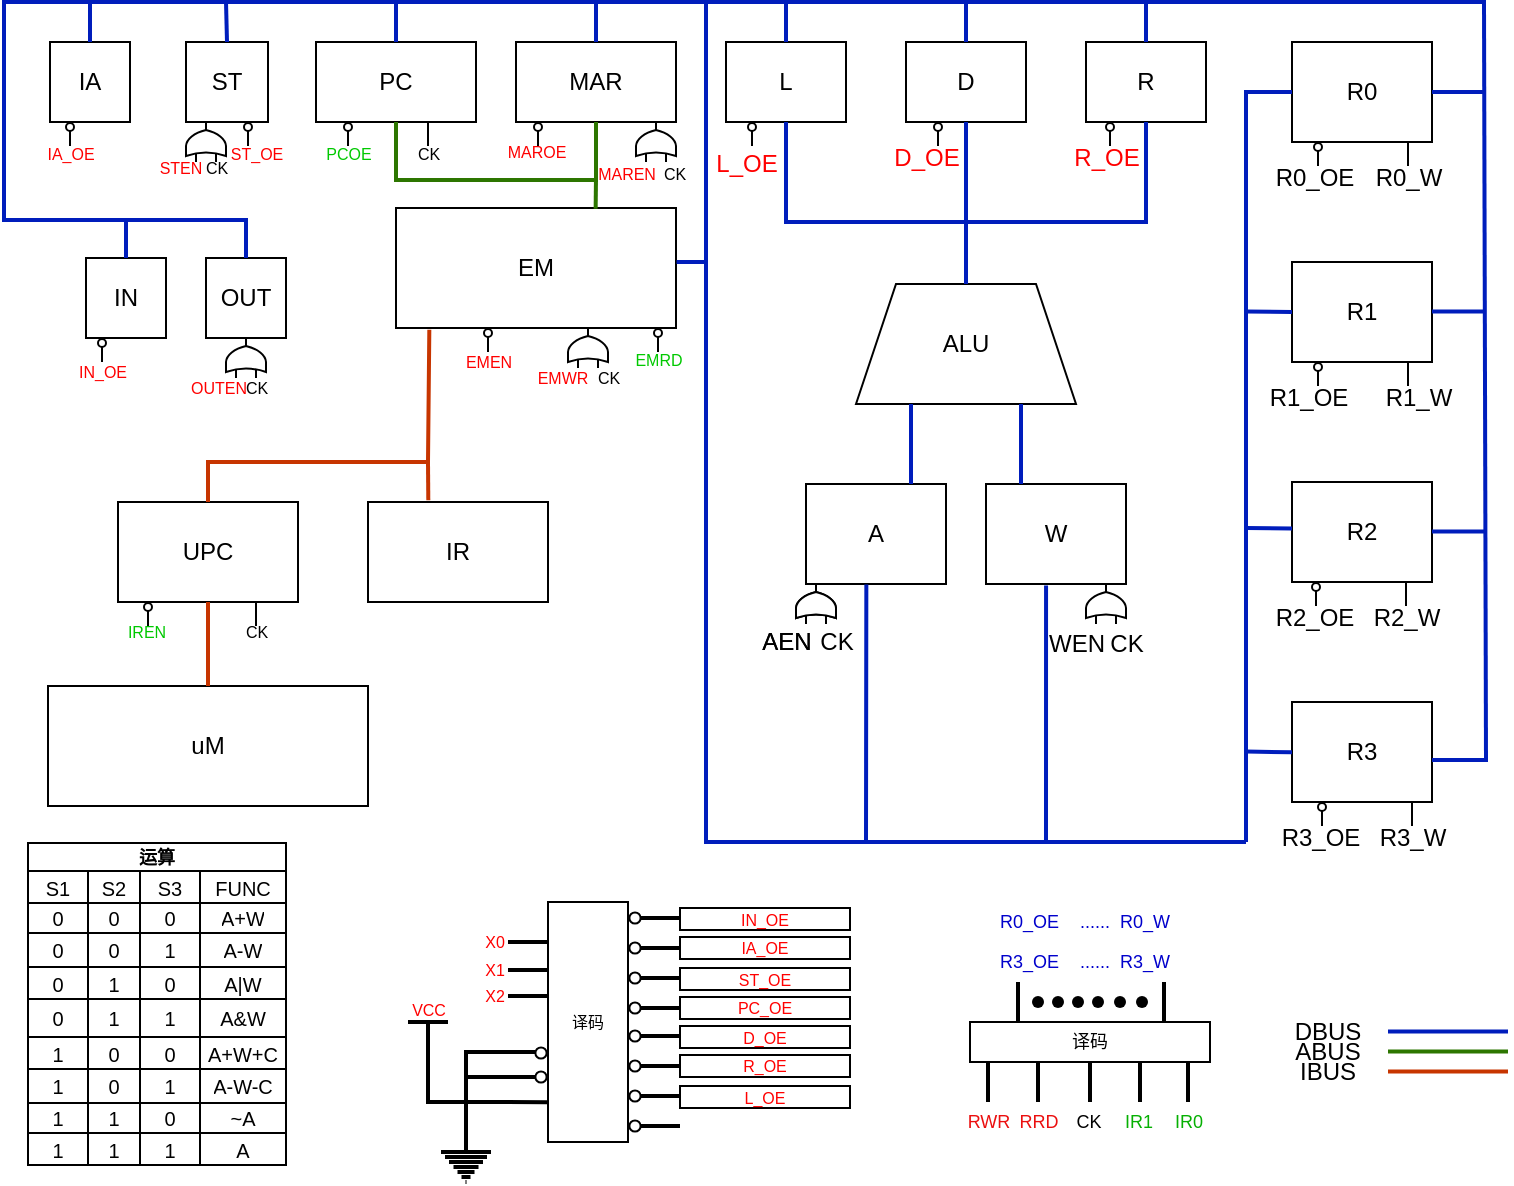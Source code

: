 <mxfile>
    <diagram id="4SoyJ6P7zYqKaWsrMh7m" name="第 1 页">
        <mxGraphModel dx="1119" dy="731" grid="1" gridSize="10" guides="1" tooltips="1" connect="1" arrows="1" fold="1" page="1" pageScale="1" pageWidth="827" pageHeight="1169" math="0" shadow="0">
            <root>
                <mxCell id="0"/>
                <mxCell id="1" parent="0"/>
                <mxCell id="2" value="ST" style="rounded=0;whiteSpace=wrap;html=1;" parent="1" vertex="1">
                    <mxGeometry x="119" y="80" width="41" height="40" as="geometry"/>
                </mxCell>
                <mxCell id="3" value="PC" style="rounded=0;whiteSpace=wrap;html=1;" parent="1" vertex="1">
                    <mxGeometry x="184" y="80" width="80" height="40" as="geometry"/>
                </mxCell>
                <mxCell id="4" value="IA" style="whiteSpace=wrap;html=1;aspect=fixed;" parent="1" vertex="1">
                    <mxGeometry x="51" y="80" width="40" height="40" as="geometry"/>
                </mxCell>
                <mxCell id="5" value="MAR" style="rounded=0;whiteSpace=wrap;html=1;" parent="1" vertex="1">
                    <mxGeometry x="284" y="80" width="80" height="40" as="geometry"/>
                </mxCell>
                <mxCell id="6" value="IN" style="whiteSpace=wrap;html=1;aspect=fixed;" parent="1" vertex="1">
                    <mxGeometry x="69" y="188" width="40" height="40" as="geometry"/>
                </mxCell>
                <mxCell id="7" value="OUT" style="rounded=0;whiteSpace=wrap;html=1;" parent="1" vertex="1">
                    <mxGeometry x="129" y="188" width="40" height="40" as="geometry"/>
                </mxCell>
                <mxCell id="8" value="EM" style="rounded=0;whiteSpace=wrap;html=1;" parent="1" vertex="1">
                    <mxGeometry x="224" y="163" width="140" height="60" as="geometry"/>
                </mxCell>
                <mxCell id="9" value="UPC" style="rounded=0;whiteSpace=wrap;html=1;" parent="1" vertex="1">
                    <mxGeometry x="85" y="310" width="90" height="50" as="geometry"/>
                </mxCell>
                <mxCell id="13" value="L" style="rounded=0;whiteSpace=wrap;html=1;" parent="1" vertex="1">
                    <mxGeometry x="389" y="80" width="60" height="40" as="geometry"/>
                </mxCell>
                <mxCell id="14" value="D" style="rounded=0;whiteSpace=wrap;html=1;" parent="1" vertex="1">
                    <mxGeometry x="479" y="80" width="60" height="40" as="geometry"/>
                </mxCell>
                <mxCell id="15" value="R" style="rounded=0;whiteSpace=wrap;html=1;" parent="1" vertex="1">
                    <mxGeometry x="569" y="80" width="60" height="40" as="geometry"/>
                </mxCell>
                <mxCell id="16" value="R0" style="rounded=0;whiteSpace=wrap;html=1;" parent="1" vertex="1">
                    <mxGeometry x="672" y="80" width="70" height="50" as="geometry"/>
                </mxCell>
                <mxCell id="17" value="R1" style="rounded=0;whiteSpace=wrap;html=1;" parent="1" vertex="1">
                    <mxGeometry x="672" y="190" width="70" height="50" as="geometry"/>
                </mxCell>
                <mxCell id="18" value="R2" style="rounded=0;whiteSpace=wrap;html=1;" parent="1" vertex="1">
                    <mxGeometry x="672" y="300" width="70" height="50" as="geometry"/>
                </mxCell>
                <mxCell id="19" value="R3" style="rounded=0;whiteSpace=wrap;html=1;" parent="1" vertex="1">
                    <mxGeometry x="672" y="410" width="70" height="50" as="geometry"/>
                </mxCell>
                <mxCell id="20" value="ALU" style="shape=trapezoid;perimeter=trapezoidPerimeter;whiteSpace=wrap;html=1;fixedSize=1;" parent="1" vertex="1">
                    <mxGeometry x="454" y="201" width="110" height="60" as="geometry"/>
                </mxCell>
                <mxCell id="21" value="A" style="rounded=0;whiteSpace=wrap;html=1;" parent="1" vertex="1">
                    <mxGeometry x="429" y="301" width="70" height="50" as="geometry"/>
                </mxCell>
                <mxCell id="22" value="W" style="rounded=0;whiteSpace=wrap;html=1;" parent="1" vertex="1">
                    <mxGeometry x="519" y="301" width="70" height="50" as="geometry"/>
                </mxCell>
                <mxCell id="12" value="uM" style="rounded=0;whiteSpace=wrap;html=1;" parent="1" vertex="1">
                    <mxGeometry x="50" y="402" width="160" height="60" as="geometry"/>
                </mxCell>
                <mxCell id="50" value="" style="endArrow=none;html=1;rounded=0;strokeWidth=2;exitX=0.5;exitY=0;exitDx=0;exitDy=0;entryX=0.119;entryY=1.014;entryDx=0;entryDy=0;fillColor=#fa6800;strokeColor=#C73500;entryPerimeter=0;" parent="1" source="9" target="8" edge="1">
                    <mxGeometry width="50" height="50" relative="1" as="geometry">
                        <mxPoint x="125" y="310" as="sourcePoint"/>
                        <mxPoint x="240" y="275.0" as="targetPoint"/>
                        <Array as="points">
                            <mxPoint x="130" y="290"/>
                            <mxPoint x="200" y="290"/>
                            <mxPoint x="240" y="290"/>
                        </Array>
                    </mxGeometry>
                </mxCell>
                <mxCell id="58" value="" style="endArrow=none;html=1;rounded=0;strokeWidth=2;fillColor=#60a917;strokeColor=#2D7600;" parent="1" edge="1">
                    <mxGeometry width="50" height="50" relative="1" as="geometry">
                        <mxPoint x="224" y="149" as="sourcePoint"/>
                        <mxPoint x="324" y="149" as="targetPoint"/>
                    </mxGeometry>
                </mxCell>
                <mxCell id="59" value="" style="endArrow=none;html=1;rounded=0;strokeWidth=2;entryX=0.5;entryY=1;entryDx=0;entryDy=0;fillColor=#60a917;strokeColor=#2D7600;" parent="1" target="5" edge="1">
                    <mxGeometry width="50" height="50" relative="1" as="geometry">
                        <mxPoint x="324" y="150" as="sourcePoint"/>
                        <mxPoint x="384" y="100" as="targetPoint"/>
                    </mxGeometry>
                </mxCell>
                <mxCell id="60" value="" style="endArrow=none;html=1;rounded=0;strokeWidth=2;exitX=0.713;exitY=0.007;exitDx=0;exitDy=0;exitPerimeter=0;fillColor=#60a917;strokeColor=#2D7600;" parent="1" source="8" edge="1">
                    <mxGeometry width="50" height="50" relative="1" as="geometry">
                        <mxPoint x="344" y="208" as="sourcePoint"/>
                        <mxPoint x="324" y="148" as="targetPoint"/>
                    </mxGeometry>
                </mxCell>
                <mxCell id="61" value="" style="endArrow=none;html=1;rounded=0;strokeWidth=2;entryX=0.5;entryY=1;entryDx=0;entryDy=0;fillColor=#60a917;strokeColor=#2D7600;" parent="1" target="3" edge="1">
                    <mxGeometry width="50" height="50" relative="1" as="geometry">
                        <mxPoint x="224" y="150" as="sourcePoint"/>
                        <mxPoint x="394" y="150" as="targetPoint"/>
                    </mxGeometry>
                </mxCell>
                <mxCell id="63" value="" style="endArrow=none;html=1;rounded=0;strokeWidth=2;exitX=0.5;exitY=0;exitDx=0;exitDy=0;fillColor=#0050ef;strokeColor=#001DBC;" parent="1" source="4" edge="1">
                    <mxGeometry width="50" height="50" relative="1" as="geometry">
                        <mxPoint x="81" y="70" as="sourcePoint"/>
                        <mxPoint x="71" y="60" as="targetPoint"/>
                    </mxGeometry>
                </mxCell>
                <mxCell id="65" value="" style="endArrow=none;html=1;rounded=0;strokeWidth=2;exitX=0.5;exitY=0;exitDx=0;exitDy=0;fillColor=#0050ef;strokeColor=#001DBC;" parent="1" source="6" edge="1">
                    <mxGeometry width="50" height="50" relative="1" as="geometry">
                        <mxPoint x="29" y="178" as="sourcePoint"/>
                        <mxPoint x="89" y="168" as="targetPoint"/>
                    </mxGeometry>
                </mxCell>
                <mxCell id="66" value="" style="endArrow=none;html=1;rounded=0;strokeWidth=2;exitX=0.5;exitY=0;exitDx=0;exitDy=0;fillColor=#0050ef;strokeColor=#001DBC;" parent="1" source="7" edge="1">
                    <mxGeometry width="50" height="50" relative="1" as="geometry">
                        <mxPoint x="99" y="193" as="sourcePoint"/>
                        <mxPoint x="149" y="168" as="targetPoint"/>
                    </mxGeometry>
                </mxCell>
                <mxCell id="67" value="" style="endArrow=none;html=1;rounded=0;strokeWidth=2;fillColor=#0050ef;strokeColor=#001DBC;" parent="1" edge="1">
                    <mxGeometry width="50" height="50" relative="1" as="geometry">
                        <mxPoint x="29" y="169" as="sourcePoint"/>
                        <mxPoint x="149" y="169" as="targetPoint"/>
                    </mxGeometry>
                </mxCell>
                <mxCell id="68" value="" style="endArrow=none;html=1;rounded=0;strokeWidth=2;fillColor=#0050ef;strokeColor=#001DBC;" parent="1" edge="1">
                    <mxGeometry width="50" height="50" relative="1" as="geometry">
                        <mxPoint x="28" y="170" as="sourcePoint"/>
                        <mxPoint x="28" y="60" as="targetPoint"/>
                    </mxGeometry>
                </mxCell>
                <mxCell id="69" value="" style="endArrow=none;html=1;rounded=0;strokeWidth=2;fillColor=#0050ef;strokeColor=#001DBC;" parent="1" edge="1">
                    <mxGeometry width="50" height="50" relative="1" as="geometry">
                        <mxPoint x="27" y="60" as="sourcePoint"/>
                        <mxPoint x="769" y="60" as="targetPoint"/>
                    </mxGeometry>
                </mxCell>
                <mxCell id="71" value="" style="endArrow=none;html=1;rounded=0;strokeWidth=2;exitX=0.5;exitY=0;exitDx=0;exitDy=0;fillColor=#0050ef;strokeColor=#001DBC;" parent="1" source="2" edge="1">
                    <mxGeometry width="50" height="50" relative="1" as="geometry">
                        <mxPoint x="139" y="70" as="sourcePoint"/>
                        <mxPoint x="139" y="60" as="targetPoint"/>
                    </mxGeometry>
                </mxCell>
                <mxCell id="72" value="" style="endArrow=none;html=1;rounded=0;strokeWidth=2;exitX=0.5;exitY=0;exitDx=0;exitDy=0;fillColor=#0050ef;strokeColor=#001DBC;" parent="1" source="3" edge="1">
                    <mxGeometry width="50" height="50" relative="1" as="geometry">
                        <mxPoint x="219" y="70" as="sourcePoint"/>
                        <mxPoint x="224" y="60" as="targetPoint"/>
                    </mxGeometry>
                </mxCell>
                <mxCell id="73" value="" style="endArrow=none;html=1;rounded=0;strokeWidth=2;exitX=0.5;exitY=0;exitDx=0;exitDy=0;fillColor=#0050ef;strokeColor=#001DBC;" parent="1" source="5" edge="1">
                    <mxGeometry width="50" height="50" relative="1" as="geometry">
                        <mxPoint x="319" y="70" as="sourcePoint"/>
                        <mxPoint x="324" y="60" as="targetPoint"/>
                    </mxGeometry>
                </mxCell>
                <mxCell id="75" value="" style="endArrow=none;html=1;rounded=0;strokeWidth=2;exitX=0.5;exitY=0;exitDx=0;exitDy=0;fillColor=#0050ef;strokeColor=#001DBC;" parent="1" source="13" edge="1">
                    <mxGeometry width="50" height="50" relative="1" as="geometry">
                        <mxPoint x="419" y="70" as="sourcePoint"/>
                        <mxPoint x="419" y="60" as="targetPoint"/>
                    </mxGeometry>
                </mxCell>
                <mxCell id="76" value="" style="endArrow=none;html=1;rounded=0;strokeWidth=2;exitX=0.5;exitY=0;exitDx=0;exitDy=0;fillColor=#0050ef;strokeColor=#001DBC;" parent="1" source="14" edge="1">
                    <mxGeometry width="50" height="50" relative="1" as="geometry">
                        <mxPoint x="519" y="70" as="sourcePoint"/>
                        <mxPoint x="509" y="60" as="targetPoint"/>
                    </mxGeometry>
                </mxCell>
                <mxCell id="77" value="" style="endArrow=none;html=1;rounded=0;strokeWidth=2;exitX=0.5;exitY=0;exitDx=0;exitDy=0;fillColor=#0050ef;strokeColor=#001DBC;" parent="1" source="15" edge="1">
                    <mxGeometry width="50" height="50" relative="1" as="geometry">
                        <mxPoint x="589" y="70" as="sourcePoint"/>
                        <mxPoint x="599" y="60" as="targetPoint"/>
                    </mxGeometry>
                </mxCell>
                <mxCell id="87" value="" style="endArrow=none;html=1;rounded=0;strokeWidth=2;fillColor=#0050ef;strokeColor=#001DBC;" parent="1" edge="1">
                    <mxGeometry width="50" height="50" relative="1" as="geometry">
                        <mxPoint x="769" y="440" as="sourcePoint"/>
                        <mxPoint x="768" y="60" as="targetPoint"/>
                    </mxGeometry>
                </mxCell>
                <mxCell id="91" value="" style="endArrow=none;html=1;rounded=0;strokeWidth=2;entryX=0;entryY=0.5;entryDx=0;entryDy=0;fillColor=#0050ef;strokeColor=#001DBC;" parent="1" target="16" edge="1">
                    <mxGeometry width="50" height="50" relative="1" as="geometry">
                        <mxPoint x="649" y="480" as="sourcePoint"/>
                        <mxPoint x="649" y="110" as="targetPoint"/>
                        <Array as="points">
                            <mxPoint x="649" y="105"/>
                        </Array>
                    </mxGeometry>
                </mxCell>
                <mxCell id="92" value="" style="endArrow=none;html=1;rounded=0;strokeWidth=2;exitX=1;exitY=0.5;exitDx=0;exitDy=0;fillColor=#0050ef;strokeColor=#001DBC;" parent="1" source="16" edge="1">
                    <mxGeometry width="50" height="50" relative="1" as="geometry">
                        <mxPoint x="742" y="140" as="sourcePoint"/>
                        <mxPoint x="769" y="105" as="targetPoint"/>
                    </mxGeometry>
                </mxCell>
                <mxCell id="94" value="" style="endArrow=none;html=1;rounded=0;strokeWidth=2;exitX=1;exitY=0.5;exitDx=0;exitDy=0;fillColor=#0050ef;strokeColor=#001DBC;" parent="1" edge="1">
                    <mxGeometry width="50" height="50" relative="1" as="geometry">
                        <mxPoint x="742" y="214.77" as="sourcePoint"/>
                        <mxPoint x="769" y="214.77" as="targetPoint"/>
                    </mxGeometry>
                </mxCell>
                <mxCell id="95" value="" style="endArrow=none;html=1;rounded=0;strokeWidth=2;exitX=1;exitY=0.5;exitDx=0;exitDy=0;fillColor=#0050ef;strokeColor=#001DBC;" parent="1" edge="1">
                    <mxGeometry width="50" height="50" relative="1" as="geometry">
                        <mxPoint x="742" y="324.77" as="sourcePoint"/>
                        <mxPoint x="769" y="324.77" as="targetPoint"/>
                    </mxGeometry>
                </mxCell>
                <mxCell id="96" value="" style="endArrow=none;html=1;rounded=0;strokeWidth=2;exitX=1;exitY=0.5;exitDx=0;exitDy=0;fillColor=#0050ef;strokeColor=#001DBC;" parent="1" edge="1">
                    <mxGeometry width="50" height="50" relative="1" as="geometry">
                        <mxPoint x="742" y="439" as="sourcePoint"/>
                        <mxPoint x="769" y="439" as="targetPoint"/>
                    </mxGeometry>
                </mxCell>
                <mxCell id="97" value="" style="endArrow=none;html=1;rounded=0;strokeWidth=2;exitX=1;exitY=0.5;exitDx=0;exitDy=0;fillColor=#0050ef;strokeColor=#001DBC;entryX=0;entryY=0.5;entryDx=0;entryDy=0;" parent="1" target="17" edge="1">
                    <mxGeometry width="50" height="50" relative="1" as="geometry">
                        <mxPoint x="649" y="214.72" as="sourcePoint"/>
                        <mxPoint x="676" y="214.72" as="targetPoint"/>
                    </mxGeometry>
                </mxCell>
                <mxCell id="98" value="" style="endArrow=none;html=1;rounded=0;strokeWidth=2;exitX=1;exitY=0.5;exitDx=0;exitDy=0;fillColor=#0050ef;strokeColor=#001DBC;entryX=0;entryY=0.5;entryDx=0;entryDy=0;" parent="1" edge="1">
                    <mxGeometry width="50" height="50" relative="1" as="geometry">
                        <mxPoint x="649" y="323" as="sourcePoint"/>
                        <mxPoint x="672" y="323.28" as="targetPoint"/>
                    </mxGeometry>
                </mxCell>
                <mxCell id="99" value="" style="endArrow=none;html=1;rounded=0;strokeWidth=2;exitX=1;exitY=0.5;exitDx=0;exitDy=0;fillColor=#0050ef;strokeColor=#001DBC;entryX=0;entryY=0.5;entryDx=0;entryDy=0;" parent="1" edge="1">
                    <mxGeometry width="50" height="50" relative="1" as="geometry">
                        <mxPoint x="649" y="434.81" as="sourcePoint"/>
                        <mxPoint x="672" y="435.09" as="targetPoint"/>
                    </mxGeometry>
                </mxCell>
                <mxCell id="100" value="" style="endArrow=none;html=1;rounded=0;strokeWidth=2;exitX=0.5;exitY=0;exitDx=0;exitDy=0;fillColor=#0050ef;strokeColor=#001DBC;" parent="1" source="20" edge="1">
                    <mxGeometry width="50" height="50" relative="1" as="geometry">
                        <mxPoint x="509" y="200" as="sourcePoint"/>
                        <mxPoint x="509" y="170" as="targetPoint"/>
                    </mxGeometry>
                </mxCell>
                <mxCell id="101" value="" style="endArrow=none;html=1;rounded=0;strokeWidth=2;exitX=0.5;exitY=1;exitDx=0;exitDy=0;entryX=0.5;entryY=1;entryDx=0;entryDy=0;fillColor=#0050ef;strokeColor=#001DBC;" parent="1" source="13" target="15" edge="1">
                    <mxGeometry width="50" height="50" relative="1" as="geometry">
                        <mxPoint x="419" y="170" as="sourcePoint"/>
                        <mxPoint x="599" y="170" as="targetPoint"/>
                        <Array as="points">
                            <mxPoint x="419" y="170"/>
                            <mxPoint x="599" y="170"/>
                        </Array>
                    </mxGeometry>
                </mxCell>
                <mxCell id="102" value="" style="endArrow=none;html=1;rounded=0;strokeWidth=2;entryX=0.5;entryY=1;entryDx=0;entryDy=0;fillColor=#0050ef;strokeColor=#001DBC;" parent="1" target="14" edge="1">
                    <mxGeometry width="50" height="50" relative="1" as="geometry">
                        <mxPoint x="509" y="170" as="sourcePoint"/>
                        <mxPoint x="544" y="120" as="targetPoint"/>
                    </mxGeometry>
                </mxCell>
                <mxCell id="103" value="" style="endArrow=none;html=1;rounded=0;strokeWidth=2;fillColor=#0050ef;strokeColor=#001DBC;entryX=0.25;entryY=1;entryDx=0;entryDy=0;exitX=0.75;exitY=0;exitDx=0;exitDy=0;" parent="1" source="21" target="20" edge="1">
                    <mxGeometry width="50" height="50" relative="1" as="geometry">
                        <mxPoint x="434" y="311" as="sourcePoint"/>
                        <mxPoint x="484" y="261" as="targetPoint"/>
                    </mxGeometry>
                </mxCell>
                <mxCell id="105" value="" style="endArrow=none;html=1;rounded=0;strokeWidth=2;fillColor=#0050ef;strokeColor=#001DBC;entryX=0.75;entryY=1;entryDx=0;entryDy=0;exitX=0.25;exitY=0;exitDx=0;exitDy=0;" parent="1" source="22" target="20" edge="1">
                    <mxGeometry width="50" height="50" relative="1" as="geometry">
                        <mxPoint x="534" y="308" as="sourcePoint"/>
                        <mxPoint x="534" y="268" as="targetPoint"/>
                    </mxGeometry>
                </mxCell>
                <mxCell id="108" value="" style="endArrow=none;html=1;rounded=0;strokeWidth=2;exitX=0.429;exitY=1.016;exitDx=0;exitDy=0;exitPerimeter=0;fillColor=#0050ef;strokeColor=#001DBC;" parent="1" source="22" edge="1">
                    <mxGeometry width="50" height="50" relative="1" as="geometry">
                        <mxPoint x="469" y="480" as="sourcePoint"/>
                        <mxPoint x="649" y="480" as="targetPoint"/>
                        <Array as="points">
                            <mxPoint x="549" y="480"/>
                        </Array>
                    </mxGeometry>
                </mxCell>
                <mxCell id="109" value="" style="endArrow=none;html=1;rounded=0;strokeWidth=2;entryX=0.431;entryY=1.005;entryDx=0;entryDy=0;fillColor=#0050ef;strokeColor=#001DBC;entryPerimeter=0;" parent="1" target="21" edge="1">
                    <mxGeometry width="50" height="50" relative="1" as="geometry">
                        <mxPoint x="549" y="480" as="sourcePoint"/>
                        <mxPoint x="589" y="390" as="targetPoint"/>
                        <Array as="points">
                            <mxPoint x="459" y="480"/>
                        </Array>
                    </mxGeometry>
                </mxCell>
                <mxCell id="110" value="" style="endArrow=none;html=1;rounded=0;strokeWidth=2;entryX=1.002;entryY=0.45;entryDx=0;entryDy=0;entryPerimeter=0;fillColor=#0050ef;strokeColor=#001DBC;" parent="1" target="8" edge="1">
                    <mxGeometry width="50" height="50" relative="1" as="geometry">
                        <mxPoint x="459" y="480" as="sourcePoint"/>
                        <mxPoint x="369" y="190" as="targetPoint"/>
                        <Array as="points">
                            <mxPoint x="379" y="480"/>
                            <mxPoint x="379" y="190"/>
                        </Array>
                    </mxGeometry>
                </mxCell>
                <mxCell id="111" value="" style="endArrow=none;html=1;rounded=0;strokeWidth=2;fillColor=#0050ef;strokeColor=#001DBC;" parent="1" edge="1">
                    <mxGeometry width="50" height="50" relative="1" as="geometry">
                        <mxPoint x="379" y="190" as="sourcePoint"/>
                        <mxPoint x="379" y="60" as="targetPoint"/>
                    </mxGeometry>
                </mxCell>
                <mxCell id="112" value="" style="endArrow=none;html=1;rounded=0;strokeWidth=2;entryX=0.5;entryY=1;entryDx=0;entryDy=0;exitX=0.5;exitY=0;exitDx=0;exitDy=0;fillColor=#fa6800;strokeColor=#C73500;" parent="1" source="12" target="9" edge="1">
                    <mxGeometry width="50" height="50" relative="1" as="geometry">
                        <mxPoint x="85" y="422" as="sourcePoint"/>
                        <mxPoint x="135" y="372" as="targetPoint"/>
                    </mxGeometry>
                </mxCell>
                <mxCell id="198" value="R0_OE" style="text;html=1;align=center;verticalAlign=middle;resizable=0;points=[];autosize=1;strokeColor=none;fillColor=none;" parent="1" vertex="1">
                    <mxGeometry x="652.5" y="133" width="60" height="30" as="geometry"/>
                </mxCell>
                <mxCell id="199" value="R0_W" style="text;html=1;align=center;verticalAlign=middle;resizable=0;points=[];autosize=1;strokeColor=none;fillColor=none;" parent="1" vertex="1">
                    <mxGeometry x="700" y="133" width="60" height="30" as="geometry"/>
                </mxCell>
                <mxCell id="200" value="R1_OE" style="text;html=1;align=center;verticalAlign=middle;resizable=0;points=[];autosize=1;strokeColor=none;fillColor=none;" parent="1" vertex="1">
                    <mxGeometry x="650" y="243" width="60" height="30" as="geometry"/>
                </mxCell>
                <mxCell id="201" value="R1_W" style="text;html=1;align=center;verticalAlign=middle;resizable=0;points=[];autosize=1;strokeColor=none;fillColor=none;" parent="1" vertex="1">
                    <mxGeometry x="705" y="243" width="60" height="30" as="geometry"/>
                </mxCell>
                <mxCell id="206" value="AEN" style="text;html=1;align=center;verticalAlign=middle;resizable=0;points=[];autosize=1;strokeColor=none;fillColor=none;" parent="1" vertex="1">
                    <mxGeometry x="394" y="365" width="50" height="30" as="geometry"/>
                </mxCell>
                <mxCell id="208" value="运算" style="shape=table;startSize=14;container=1;collapsible=0;childLayout=tableLayout;fontStyle=1;align=center;strokeWidth=1;fontSize=9;" parent="1" vertex="1">
                    <mxGeometry x="40" y="480.5" width="129" height="161" as="geometry"/>
                </mxCell>
                <mxCell id="209" value="" style="shape=tableRow;horizontal=0;startSize=0;swimlaneHead=0;swimlaneBody=0;top=0;left=0;bottom=0;right=0;collapsible=0;dropTarget=0;fillColor=none;points=[[0,0.5],[1,0.5]];portConstraint=eastwest;strokeWidth=1;" parent="208" vertex="1">
                    <mxGeometry y="14" width="129" height="16" as="geometry"/>
                </mxCell>
                <mxCell id="210" value="S1&lt;br style=&quot;font-size: 10px;&quot;&gt;" style="shape=partialRectangle;html=1;whiteSpace=wrap;connectable=0;fillColor=none;top=0;left=0;bottom=0;right=0;overflow=hidden;strokeWidth=1;fontSize=10;align=center;verticalAlign=middle;" parent="209" vertex="1">
                    <mxGeometry width="30" height="16" as="geometry">
                        <mxRectangle width="30" height="16" as="alternateBounds"/>
                    </mxGeometry>
                </mxCell>
                <mxCell id="211" value="S2" style="shape=partialRectangle;html=1;whiteSpace=wrap;connectable=0;fillColor=none;top=0;left=0;bottom=0;right=0;overflow=hidden;strokeWidth=1;fontSize=10;align=center;verticalAlign=middle;" parent="209" vertex="1">
                    <mxGeometry x="30" width="26" height="16" as="geometry">
                        <mxRectangle width="26" height="16" as="alternateBounds"/>
                    </mxGeometry>
                </mxCell>
                <mxCell id="212" value="S3" style="shape=partialRectangle;html=1;whiteSpace=wrap;connectable=0;fillColor=none;top=0;left=0;bottom=0;right=0;overflow=hidden;strokeWidth=1;fontSize=10;align=center;verticalAlign=middle;" parent="209" vertex="1">
                    <mxGeometry x="56" width="30" height="16" as="geometry">
                        <mxRectangle width="30" height="16" as="alternateBounds"/>
                    </mxGeometry>
                </mxCell>
                <mxCell id="241" value="FUNC" style="shape=partialRectangle;html=1;whiteSpace=wrap;connectable=0;fillColor=none;top=0;left=0;bottom=0;right=0;overflow=hidden;strokeWidth=1;fontSize=10;align=center;verticalAlign=middle;" parent="209" vertex="1">
                    <mxGeometry x="86" width="43" height="16" as="geometry">
                        <mxRectangle width="43" height="16" as="alternateBounds"/>
                    </mxGeometry>
                </mxCell>
                <mxCell id="213" value="" style="shape=tableRow;horizontal=0;startSize=0;swimlaneHead=0;swimlaneBody=0;top=0;left=0;bottom=0;right=0;collapsible=0;dropTarget=0;fillColor=none;points=[[0,0.5],[1,0.5]];portConstraint=eastwest;strokeWidth=1;" parent="208" vertex="1">
                    <mxGeometry y="30" width="129" height="15" as="geometry"/>
                </mxCell>
                <mxCell id="214" value="0" style="shape=partialRectangle;html=1;whiteSpace=wrap;connectable=0;fillColor=none;top=0;left=0;bottom=0;right=0;overflow=hidden;strokeWidth=1;fontSize=10;align=center;verticalAlign=middle;" parent="213" vertex="1">
                    <mxGeometry width="30" height="15" as="geometry">
                        <mxRectangle width="30" height="15" as="alternateBounds"/>
                    </mxGeometry>
                </mxCell>
                <mxCell id="215" value="0" style="shape=partialRectangle;html=1;whiteSpace=wrap;connectable=0;fillColor=none;top=0;left=0;bottom=0;right=0;overflow=hidden;strokeWidth=1;fontSize=10;align=center;verticalAlign=middle;" parent="213" vertex="1">
                    <mxGeometry x="30" width="26" height="15" as="geometry">
                        <mxRectangle width="26" height="15" as="alternateBounds"/>
                    </mxGeometry>
                </mxCell>
                <mxCell id="216" value="0" style="shape=partialRectangle;html=1;whiteSpace=wrap;connectable=0;fillColor=none;top=0;left=0;bottom=0;right=0;overflow=hidden;strokeWidth=1;fontSize=10;align=center;verticalAlign=middle;" parent="213" vertex="1">
                    <mxGeometry x="56" width="30" height="15" as="geometry">
                        <mxRectangle width="30" height="15" as="alternateBounds"/>
                    </mxGeometry>
                </mxCell>
                <mxCell id="242" value="A+W" style="shape=partialRectangle;html=1;whiteSpace=wrap;connectable=0;fillColor=none;top=0;left=0;bottom=0;right=0;overflow=hidden;strokeWidth=1;fontSize=10;align=center;verticalAlign=middle;" parent="213" vertex="1">
                    <mxGeometry x="86" width="43" height="15" as="geometry">
                        <mxRectangle width="43" height="15" as="alternateBounds"/>
                    </mxGeometry>
                </mxCell>
                <mxCell id="217" value="" style="shape=tableRow;horizontal=0;startSize=0;swimlaneHead=0;swimlaneBody=0;top=0;left=0;bottom=0;right=0;collapsible=0;dropTarget=0;fillColor=none;points=[[0,0.5],[1,0.5]];portConstraint=eastwest;strokeWidth=1;" parent="208" vertex="1">
                    <mxGeometry y="45" width="129" height="17" as="geometry"/>
                </mxCell>
                <mxCell id="218" value="0" style="shape=partialRectangle;html=1;whiteSpace=wrap;connectable=0;fillColor=none;top=0;left=0;bottom=0;right=0;overflow=hidden;strokeWidth=1;fontSize=10;align=center;verticalAlign=middle;" parent="217" vertex="1">
                    <mxGeometry width="30" height="17" as="geometry">
                        <mxRectangle width="30" height="17" as="alternateBounds"/>
                    </mxGeometry>
                </mxCell>
                <mxCell id="219" value="0" style="shape=partialRectangle;html=1;whiteSpace=wrap;connectable=0;fillColor=none;top=0;left=0;bottom=0;right=0;overflow=hidden;strokeWidth=1;fontSize=10;align=center;verticalAlign=middle;" parent="217" vertex="1">
                    <mxGeometry x="30" width="26" height="17" as="geometry">
                        <mxRectangle width="26" height="17" as="alternateBounds"/>
                    </mxGeometry>
                </mxCell>
                <mxCell id="220" value="1" style="shape=partialRectangle;html=1;whiteSpace=wrap;connectable=0;fillColor=none;top=0;left=0;bottom=0;right=0;overflow=hidden;strokeWidth=1;fontSize=10;align=center;verticalAlign=middle;" parent="217" vertex="1">
                    <mxGeometry x="56" width="30" height="17" as="geometry">
                        <mxRectangle width="30" height="17" as="alternateBounds"/>
                    </mxGeometry>
                </mxCell>
                <mxCell id="243" value="A-W" style="shape=partialRectangle;html=1;whiteSpace=wrap;connectable=0;fillColor=none;top=0;left=0;bottom=0;right=0;overflow=hidden;strokeWidth=1;fontSize=10;align=center;verticalAlign=middle;" parent="217" vertex="1">
                    <mxGeometry x="86" width="43" height="17" as="geometry">
                        <mxRectangle width="43" height="17" as="alternateBounds"/>
                    </mxGeometry>
                </mxCell>
                <mxCell id="221" style="shape=tableRow;horizontal=0;startSize=0;swimlaneHead=0;swimlaneBody=0;top=0;left=0;bottom=0;right=0;collapsible=0;dropTarget=0;fillColor=none;points=[[0,0.5],[1,0.5]];portConstraint=eastwest;strokeWidth=1;" parent="208" vertex="1">
                    <mxGeometry y="62" width="129" height="16" as="geometry"/>
                </mxCell>
                <mxCell id="222" value="0" style="shape=partialRectangle;html=1;whiteSpace=wrap;connectable=0;fillColor=none;top=0;left=0;bottom=0;right=0;overflow=hidden;strokeWidth=1;fontSize=10;align=center;verticalAlign=middle;" parent="221" vertex="1">
                    <mxGeometry width="30" height="16" as="geometry">
                        <mxRectangle width="30" height="16" as="alternateBounds"/>
                    </mxGeometry>
                </mxCell>
                <mxCell id="223" value="1" style="shape=partialRectangle;html=1;whiteSpace=wrap;connectable=0;fillColor=none;top=0;left=0;bottom=0;right=0;overflow=hidden;strokeWidth=1;fontSize=10;align=center;verticalAlign=middle;" parent="221" vertex="1">
                    <mxGeometry x="30" width="26" height="16" as="geometry">
                        <mxRectangle width="26" height="16" as="alternateBounds"/>
                    </mxGeometry>
                </mxCell>
                <mxCell id="224" value="0" style="shape=partialRectangle;html=1;whiteSpace=wrap;connectable=0;fillColor=none;top=0;left=0;bottom=0;right=0;overflow=hidden;strokeWidth=1;fontSize=10;align=center;verticalAlign=middle;" parent="221" vertex="1">
                    <mxGeometry x="56" width="30" height="16" as="geometry">
                        <mxRectangle width="30" height="16" as="alternateBounds"/>
                    </mxGeometry>
                </mxCell>
                <mxCell id="244" value="A|W" style="shape=partialRectangle;html=1;whiteSpace=wrap;connectable=0;fillColor=none;top=0;left=0;bottom=0;right=0;overflow=hidden;strokeWidth=1;fontSize=10;align=center;verticalAlign=middle;" parent="221" vertex="1">
                    <mxGeometry x="86" width="43" height="16" as="geometry">
                        <mxRectangle width="43" height="16" as="alternateBounds"/>
                    </mxGeometry>
                </mxCell>
                <mxCell id="225" style="shape=tableRow;horizontal=0;startSize=0;swimlaneHead=0;swimlaneBody=0;top=0;left=0;bottom=0;right=0;collapsible=0;dropTarget=0;fillColor=none;points=[[0,0.5],[1,0.5]];portConstraint=eastwest;strokeWidth=1;" parent="208" vertex="1">
                    <mxGeometry y="78" width="129" height="19" as="geometry"/>
                </mxCell>
                <mxCell id="226" value="0" style="shape=partialRectangle;html=1;whiteSpace=wrap;connectable=0;fillColor=none;top=0;left=0;bottom=0;right=0;overflow=hidden;strokeWidth=1;fontSize=10;align=center;verticalAlign=middle;" parent="225" vertex="1">
                    <mxGeometry width="30" height="19" as="geometry">
                        <mxRectangle width="30" height="19" as="alternateBounds"/>
                    </mxGeometry>
                </mxCell>
                <mxCell id="227" value="1" style="shape=partialRectangle;html=1;whiteSpace=wrap;connectable=0;fillColor=none;top=0;left=0;bottom=0;right=0;overflow=hidden;strokeWidth=1;fontSize=10;align=center;verticalAlign=middle;" parent="225" vertex="1">
                    <mxGeometry x="30" width="26" height="19" as="geometry">
                        <mxRectangle width="26" height="19" as="alternateBounds"/>
                    </mxGeometry>
                </mxCell>
                <mxCell id="228" value="1" style="shape=partialRectangle;html=1;whiteSpace=wrap;connectable=0;fillColor=none;top=0;left=0;bottom=0;right=0;overflow=hidden;strokeWidth=1;fontSize=10;align=center;verticalAlign=middle;" parent="225" vertex="1">
                    <mxGeometry x="56" width="30" height="19" as="geometry">
                        <mxRectangle width="30" height="19" as="alternateBounds"/>
                    </mxGeometry>
                </mxCell>
                <mxCell id="245" value="A&amp;amp;W" style="shape=partialRectangle;html=1;whiteSpace=wrap;connectable=0;fillColor=none;top=0;left=0;bottom=0;right=0;overflow=hidden;strokeWidth=1;fontSize=10;align=center;verticalAlign=middle;" parent="225" vertex="1">
                    <mxGeometry x="86" width="43" height="19" as="geometry">
                        <mxRectangle width="43" height="19" as="alternateBounds"/>
                    </mxGeometry>
                </mxCell>
                <mxCell id="229" style="shape=tableRow;horizontal=0;startSize=0;swimlaneHead=0;swimlaneBody=0;top=0;left=0;bottom=0;right=0;collapsible=0;dropTarget=0;fillColor=none;points=[[0,0.5],[1,0.5]];portConstraint=eastwest;strokeWidth=1;" parent="208" vertex="1">
                    <mxGeometry y="97" width="129" height="16" as="geometry"/>
                </mxCell>
                <mxCell id="230" value="1" style="shape=partialRectangle;html=1;whiteSpace=wrap;connectable=0;fillColor=none;top=0;left=0;bottom=0;right=0;overflow=hidden;strokeWidth=1;fontSize=10;align=center;verticalAlign=middle;" parent="229" vertex="1">
                    <mxGeometry width="30" height="16" as="geometry">
                        <mxRectangle width="30" height="16" as="alternateBounds"/>
                    </mxGeometry>
                </mxCell>
                <mxCell id="231" value="0" style="shape=partialRectangle;html=1;whiteSpace=wrap;connectable=0;fillColor=none;top=0;left=0;bottom=0;right=0;overflow=hidden;strokeWidth=1;fontSize=10;align=center;verticalAlign=middle;" parent="229" vertex="1">
                    <mxGeometry x="30" width="26" height="16" as="geometry">
                        <mxRectangle width="26" height="16" as="alternateBounds"/>
                    </mxGeometry>
                </mxCell>
                <mxCell id="232" value="0" style="shape=partialRectangle;html=1;whiteSpace=wrap;connectable=0;fillColor=none;top=0;left=0;bottom=0;right=0;overflow=hidden;strokeWidth=1;fontSize=10;align=center;verticalAlign=middle;" parent="229" vertex="1">
                    <mxGeometry x="56" width="30" height="16" as="geometry">
                        <mxRectangle width="30" height="16" as="alternateBounds"/>
                    </mxGeometry>
                </mxCell>
                <mxCell id="246" value="A+W+C" style="shape=partialRectangle;html=1;whiteSpace=wrap;connectable=0;fillColor=none;top=0;left=0;bottom=0;right=0;overflow=hidden;strokeWidth=1;fontSize=10;align=center;verticalAlign=middle;" parent="229" vertex="1">
                    <mxGeometry x="86" width="43" height="16" as="geometry">
                        <mxRectangle width="43" height="16" as="alternateBounds"/>
                    </mxGeometry>
                </mxCell>
                <mxCell id="233" style="shape=tableRow;horizontal=0;startSize=0;swimlaneHead=0;swimlaneBody=0;top=0;left=0;bottom=0;right=0;collapsible=0;dropTarget=0;fillColor=none;points=[[0,0.5],[1,0.5]];portConstraint=eastwest;strokeWidth=1;" parent="208" vertex="1">
                    <mxGeometry y="113" width="129" height="17" as="geometry"/>
                </mxCell>
                <mxCell id="234" value="1" style="shape=partialRectangle;html=1;whiteSpace=wrap;connectable=0;fillColor=none;top=0;left=0;bottom=0;right=0;overflow=hidden;strokeWidth=1;fontSize=10;align=center;verticalAlign=middle;" parent="233" vertex="1">
                    <mxGeometry width="30" height="17" as="geometry">
                        <mxRectangle width="30" height="17" as="alternateBounds"/>
                    </mxGeometry>
                </mxCell>
                <mxCell id="235" value="0" style="shape=partialRectangle;html=1;whiteSpace=wrap;connectable=0;fillColor=none;top=0;left=0;bottom=0;right=0;overflow=hidden;strokeWidth=1;fontSize=10;align=center;verticalAlign=middle;" parent="233" vertex="1">
                    <mxGeometry x="30" width="26" height="17" as="geometry">
                        <mxRectangle width="26" height="17" as="alternateBounds"/>
                    </mxGeometry>
                </mxCell>
                <mxCell id="236" value="1" style="shape=partialRectangle;html=1;whiteSpace=wrap;connectable=0;fillColor=none;top=0;left=0;bottom=0;right=0;overflow=hidden;strokeWidth=1;fontSize=10;align=center;verticalAlign=middle;" parent="233" vertex="1">
                    <mxGeometry x="56" width="30" height="17" as="geometry">
                        <mxRectangle width="30" height="17" as="alternateBounds"/>
                    </mxGeometry>
                </mxCell>
                <mxCell id="247" value="A-W-C" style="shape=partialRectangle;html=1;whiteSpace=wrap;connectable=0;fillColor=none;top=0;left=0;bottom=0;right=0;overflow=hidden;strokeWidth=1;fontSize=10;align=center;verticalAlign=middle;" parent="233" vertex="1">
                    <mxGeometry x="86" width="43" height="17" as="geometry">
                        <mxRectangle width="43" height="17" as="alternateBounds"/>
                    </mxGeometry>
                </mxCell>
                <mxCell id="237" style="shape=tableRow;horizontal=0;startSize=0;swimlaneHead=0;swimlaneBody=0;top=0;left=0;bottom=0;right=0;collapsible=0;dropTarget=0;fillColor=none;points=[[0,0.5],[1,0.5]];portConstraint=eastwest;strokeWidth=1;" parent="208" vertex="1">
                    <mxGeometry y="130" width="129" height="15" as="geometry"/>
                </mxCell>
                <mxCell id="238" value="1" style="shape=partialRectangle;html=1;whiteSpace=wrap;connectable=0;fillColor=none;top=0;left=0;bottom=0;right=0;overflow=hidden;strokeWidth=1;fontSize=10;align=center;verticalAlign=middle;" parent="237" vertex="1">
                    <mxGeometry width="30" height="15" as="geometry">
                        <mxRectangle width="30" height="15" as="alternateBounds"/>
                    </mxGeometry>
                </mxCell>
                <mxCell id="239" value="1" style="shape=partialRectangle;html=1;whiteSpace=wrap;connectable=0;fillColor=none;top=0;left=0;bottom=0;right=0;overflow=hidden;strokeWidth=1;fontSize=10;align=center;verticalAlign=middle;" parent="237" vertex="1">
                    <mxGeometry x="30" width="26" height="15" as="geometry">
                        <mxRectangle width="26" height="15" as="alternateBounds"/>
                    </mxGeometry>
                </mxCell>
                <mxCell id="240" value="0" style="shape=partialRectangle;html=1;whiteSpace=wrap;connectable=0;fillColor=none;top=0;left=0;bottom=0;right=0;overflow=hidden;strokeWidth=1;fontSize=10;align=center;verticalAlign=middle;" parent="237" vertex="1">
                    <mxGeometry x="56" width="30" height="15" as="geometry">
                        <mxRectangle width="30" height="15" as="alternateBounds"/>
                    </mxGeometry>
                </mxCell>
                <mxCell id="248" value="~A" style="shape=partialRectangle;html=1;whiteSpace=wrap;connectable=0;fillColor=none;top=0;left=0;bottom=0;right=0;overflow=hidden;strokeWidth=1;fontSize=10;align=center;verticalAlign=middle;" parent="237" vertex="1">
                    <mxGeometry x="86" width="43" height="15" as="geometry">
                        <mxRectangle width="43" height="15" as="alternateBounds"/>
                    </mxGeometry>
                </mxCell>
                <mxCell id="249" style="shape=tableRow;horizontal=0;startSize=0;swimlaneHead=0;swimlaneBody=0;top=0;left=0;bottom=0;right=0;collapsible=0;dropTarget=0;fillColor=none;points=[[0,0.5],[1,0.5]];portConstraint=eastwest;strokeWidth=1;" parent="208" vertex="1">
                    <mxGeometry y="145" width="129" height="16" as="geometry"/>
                </mxCell>
                <mxCell id="250" value="1" style="shape=partialRectangle;html=1;whiteSpace=wrap;connectable=0;fillColor=none;top=0;left=0;bottom=0;right=0;overflow=hidden;strokeWidth=1;fontSize=10;align=center;verticalAlign=middle;" parent="249" vertex="1">
                    <mxGeometry width="30" height="16" as="geometry">
                        <mxRectangle width="30" height="16" as="alternateBounds"/>
                    </mxGeometry>
                </mxCell>
                <mxCell id="251" value="1" style="shape=partialRectangle;html=1;whiteSpace=wrap;connectable=0;fillColor=none;top=0;left=0;bottom=0;right=0;overflow=hidden;strokeWidth=1;fontSize=10;align=center;verticalAlign=middle;" parent="249" vertex="1">
                    <mxGeometry x="30" width="26" height="16" as="geometry">
                        <mxRectangle width="26" height="16" as="alternateBounds"/>
                    </mxGeometry>
                </mxCell>
                <mxCell id="252" value="1" style="shape=partialRectangle;html=1;whiteSpace=wrap;connectable=0;fillColor=none;top=0;left=0;bottom=0;right=0;overflow=hidden;strokeWidth=1;fontSize=10;align=center;verticalAlign=middle;" parent="249" vertex="1">
                    <mxGeometry x="56" width="30" height="16" as="geometry">
                        <mxRectangle width="30" height="16" as="alternateBounds"/>
                    </mxGeometry>
                </mxCell>
                <mxCell id="253" value="A" style="shape=partialRectangle;html=1;whiteSpace=wrap;connectable=0;fillColor=none;top=0;left=0;bottom=0;right=0;overflow=hidden;strokeWidth=1;fontSize=10;align=center;verticalAlign=middle;" parent="249" vertex="1">
                    <mxGeometry x="86" width="43" height="16" as="geometry">
                        <mxRectangle width="43" height="16" as="alternateBounds"/>
                    </mxGeometry>
                </mxCell>
                <mxCell id="300" value="" style="verticalLabelPosition=bottom;shadow=0;dashed=0;align=center;html=1;verticalAlign=top;shape=mxgraph.electrical.logic_gates.logic_gate;operation=or;strokeWidth=1;fontSize=9;rotation=-90;" parent="1" vertex="1">
                    <mxGeometry x="424" y="351" width="20" height="20" as="geometry"/>
                </mxCell>
                <mxCell id="305" value="" style="group" parent="1" vertex="1" connectable="0">
                    <mxGeometry x="660" y="560" width="120" height="50" as="geometry"/>
                </mxCell>
                <mxCell id="27" value="DBUS" style="text;strokeColor=none;align=center;fillColor=none;html=1;verticalAlign=middle;whiteSpace=wrap;rounded=0;" parent="305" vertex="1">
                    <mxGeometry width="60" height="30" as="geometry"/>
                </mxCell>
                <mxCell id="29" value="ABUS" style="text;strokeColor=none;align=center;fillColor=none;html=1;verticalAlign=middle;whiteSpace=wrap;rounded=0;" parent="305" vertex="1">
                    <mxGeometry y="10" width="60" height="30" as="geometry"/>
                </mxCell>
                <mxCell id="31" value="IBUS" style="text;strokeColor=none;align=center;fillColor=none;html=1;verticalAlign=middle;whiteSpace=wrap;rounded=0;" parent="305" vertex="1">
                    <mxGeometry y="20" width="60" height="30" as="geometry"/>
                </mxCell>
                <mxCell id="53" value="" style="endArrow=none;html=1;rounded=0;strokeWidth=2;fillColor=#fa6800;strokeColor=#C73500;" parent="305" edge="1">
                    <mxGeometry width="50" height="50" relative="1" as="geometry">
                        <mxPoint x="60" y="34.71" as="sourcePoint"/>
                        <mxPoint x="120" y="34.71" as="targetPoint"/>
                    </mxGeometry>
                </mxCell>
                <mxCell id="55" value="" style="endArrow=none;html=1;rounded=0;strokeWidth=2;fillColor=#60a917;strokeColor=#2D7600;" parent="305" edge="1">
                    <mxGeometry width="50" height="50" relative="1" as="geometry">
                        <mxPoint x="60" y="24.71" as="sourcePoint"/>
                        <mxPoint x="120" y="24.71" as="targetPoint"/>
                    </mxGeometry>
                </mxCell>
                <mxCell id="56" value="" style="endArrow=none;html=1;rounded=0;strokeWidth=2;fillColor=#0050ef;strokeColor=#001DBC;" parent="305" edge="1">
                    <mxGeometry width="50" height="50" relative="1" as="geometry">
                        <mxPoint x="60" y="14.71" as="sourcePoint"/>
                        <mxPoint x="120" y="14.71" as="targetPoint"/>
                    </mxGeometry>
                </mxCell>
                <mxCell id="330" value="L_OE" style="text;html=1;align=center;verticalAlign=middle;resizable=0;points=[];autosize=1;strokeColor=none;fillColor=none;fontSize=12;fontColor=#FF0000;" parent="1" vertex="1">
                    <mxGeometry x="374" y="126" width="50" height="30" as="geometry"/>
                </mxCell>
                <mxCell id="331" value="D_OE" style="text;html=1;align=center;verticalAlign=middle;resizable=0;points=[];autosize=1;strokeColor=none;fillColor=none;fontSize=12;fontColor=#FF0000;" parent="1" vertex="1">
                    <mxGeometry x="459" y="123" width="60" height="30" as="geometry"/>
                </mxCell>
                <mxCell id="332" value="R_OE" style="text;html=1;align=center;verticalAlign=middle;resizable=0;points=[];autosize=1;strokeColor=none;fillColor=none;fontSize=12;fontColor=#FF0000;" parent="1" vertex="1">
                    <mxGeometry x="549" y="123" width="60" height="30" as="geometry"/>
                </mxCell>
                <mxCell id="336" value="" style="group" parent="1" vertex="1" connectable="0">
                    <mxGeometry x="539" y="351" width="70" height="45" as="geometry"/>
                </mxCell>
                <mxCell id="207" value="WEN" style="text;html=1;align=center;verticalAlign=middle;resizable=0;points=[];autosize=1;strokeColor=none;fillColor=none;" parent="336" vertex="1">
                    <mxGeometry y="15" width="50" height="30" as="geometry"/>
                </mxCell>
                <mxCell id="302" value="" style="verticalLabelPosition=bottom;shadow=0;dashed=0;align=center;html=1;verticalAlign=top;shape=mxgraph.electrical.logic_gates.logic_gate;operation=or;strokeWidth=1;fontSize=9;rotation=-90;" parent="336" vertex="1">
                    <mxGeometry x="30" width="20" height="20" as="geometry"/>
                </mxCell>
                <mxCell id="303" value="CK" style="text;html=1;align=center;verticalAlign=middle;resizable=0;points=[];autosize=1;strokeColor=none;fillColor=none;fontSize=12;" parent="336" vertex="1">
                    <mxGeometry x="30" y="15" width="40" height="30" as="geometry"/>
                </mxCell>
                <mxCell id="301" value="CK" style="text;html=1;align=center;verticalAlign=middle;resizable=0;points=[];autosize=1;strokeColor=none;fillColor=none;fontSize=12;" parent="1" vertex="1">
                    <mxGeometry x="424" y="365" width="40" height="30" as="geometry"/>
                </mxCell>
                <mxCell id="333" value="" style="verticalLabelPosition=bottom;shadow=0;dashed=0;align=center;html=1;verticalAlign=top;shape=mxgraph.electrical.logic_gates.logic_gate;operation=or;strokeWidth=1;fontSize=9;rotation=-90;" parent="1" vertex="1">
                    <mxGeometry x="424" y="351" width="20" height="20" as="geometry"/>
                </mxCell>
                <mxCell id="334" value="AEN" style="text;html=1;align=center;verticalAlign=middle;resizable=0;points=[];autosize=1;strokeColor=none;fillColor=none;" parent="1" vertex="1">
                    <mxGeometry x="394" y="365" width="50" height="30" as="geometry"/>
                </mxCell>
                <mxCell id="337" value="" style="verticalLabelPosition=bottom;shadow=0;dashed=0;align=center;html=1;verticalAlign=top;shape=mxgraph.electrical.logic_gates.logic_gate;operation=or;strokeWidth=1;fontSize=9;rotation=-90;" parent="1" vertex="1">
                    <mxGeometry x="344" y="120" width="20" height="20" as="geometry"/>
                </mxCell>
                <mxCell id="338" value="MAREN" style="text;html=1;align=center;verticalAlign=middle;resizable=0;points=[];autosize=1;strokeColor=none;fillColor=none;fontSize=8;fontColor=#FF0000;" parent="1" vertex="1">
                    <mxGeometry x="314" y="136" width="50" height="20" as="geometry"/>
                </mxCell>
                <mxCell id="339" value="CK" style="text;html=1;align=center;verticalAlign=middle;resizable=0;points=[];autosize=1;strokeColor=none;fillColor=none;fontSize=8;fontColor=#000000;" parent="1" vertex="1">
                    <mxGeometry x="348" y="136" width="30" height="20" as="geometry"/>
                </mxCell>
                <mxCell id="340" value="MAROE" style="text;html=1;align=center;verticalAlign=middle;resizable=0;points=[];autosize=1;strokeColor=none;fillColor=none;fontSize=8;fontColor=#FF0000;" parent="1" vertex="1">
                    <mxGeometry x="269" y="125" width="50" height="20" as="geometry"/>
                </mxCell>
                <mxCell id="346" value="" style="group" parent="1" vertex="1" connectable="0">
                    <mxGeometry x="290" y="120" width="10" height="12" as="geometry"/>
                </mxCell>
                <mxCell id="347" value="" style="verticalLabelPosition=bottom;shadow=0;dashed=0;align=center;html=1;verticalAlign=top;shape=mxgraph.electrical.logic_gates.inverting_contact;strokeWidth=1;fontSize=8;fontColor=#FF0000;" parent="346" vertex="1">
                    <mxGeometry x="2.5" width="5" height="5" as="geometry"/>
                </mxCell>
                <mxCell id="348" value="" style="line;strokeWidth=1;direction=south;html=1;fontSize=8;fontColor=#FF0000;" parent="346" vertex="1">
                    <mxGeometry y="4" width="10" height="8" as="geometry"/>
                </mxCell>
                <mxCell id="355" value="" style="group;movable=1;resizable=1;rotatable=1;deletable=1;editable=1;connectable=1;" parent="1" vertex="1" connectable="0">
                    <mxGeometry x="680" y="130" width="10" height="12" as="geometry"/>
                </mxCell>
                <mxCell id="356" value="" style="verticalLabelPosition=bottom;shadow=0;dashed=0;align=center;html=1;verticalAlign=top;shape=mxgraph.electrical.logic_gates.inverting_contact;strokeWidth=1;fontSize=8;fontColor=#FF0000;" parent="355" vertex="1">
                    <mxGeometry x="2.5" width="5" height="5" as="geometry"/>
                </mxCell>
                <mxCell id="357" value="" style="line;strokeWidth=1;direction=south;html=1;fontSize=8;fontColor=#FF0000;" parent="355" vertex="1">
                    <mxGeometry y="4" width="10" height="8" as="geometry"/>
                </mxCell>
                <mxCell id="358" value="" style="line;strokeWidth=1;direction=south;html=1;fontSize=8;fontColor=#FF0000;" parent="1" vertex="1">
                    <mxGeometry x="725" y="130" width="10" height="12" as="geometry"/>
                </mxCell>
                <mxCell id="360" value="" style="line;strokeWidth=1;direction=south;html=1;fontSize=8;fontColor=#FF0000;" parent="1" vertex="1">
                    <mxGeometry x="725" y="240" width="10" height="12" as="geometry"/>
                </mxCell>
                <mxCell id="361" value="" style="group;movable=1;resizable=1;rotatable=1;deletable=1;editable=1;connectable=1;" parent="1" vertex="1" connectable="0">
                    <mxGeometry x="680" y="240" width="10" height="12" as="geometry"/>
                </mxCell>
                <mxCell id="362" value="" style="verticalLabelPosition=bottom;shadow=0;dashed=0;align=center;html=1;verticalAlign=top;shape=mxgraph.electrical.logic_gates.inverting_contact;strokeWidth=1;fontSize=8;fontColor=#FF0000;" parent="361" vertex="1">
                    <mxGeometry x="2.5" width="5" height="5" as="geometry"/>
                </mxCell>
                <mxCell id="363" value="" style="line;strokeWidth=1;direction=south;html=1;fontSize=8;fontColor=#FF0000;" parent="361" vertex="1">
                    <mxGeometry y="4" width="10" height="8" as="geometry"/>
                </mxCell>
                <mxCell id="364" value="" style="group;movable=1;resizable=1;rotatable=1;deletable=1;editable=1;connectable=1;" parent="1" vertex="1" connectable="0">
                    <mxGeometry x="679" y="350" width="10" height="12" as="geometry"/>
                </mxCell>
                <mxCell id="365" value="" style="verticalLabelPosition=bottom;shadow=0;dashed=0;align=center;html=1;verticalAlign=top;shape=mxgraph.electrical.logic_gates.inverting_contact;strokeWidth=1;fontSize=8;fontColor=#FF0000;" parent="364" vertex="1">
                    <mxGeometry x="2.5" width="5" height="5" as="geometry"/>
                </mxCell>
                <mxCell id="366" value="" style="line;strokeWidth=1;direction=south;html=1;fontSize=8;fontColor=#FF0000;" parent="364" vertex="1">
                    <mxGeometry y="4" width="10" height="8" as="geometry"/>
                </mxCell>
                <mxCell id="367" value="" style="line;strokeWidth=1;direction=south;html=1;fontSize=8;fontColor=#FF0000;" parent="1" vertex="1">
                    <mxGeometry x="724" y="350" width="10" height="12" as="geometry"/>
                </mxCell>
                <mxCell id="368" value="R2_W" style="text;html=1;align=center;verticalAlign=middle;resizable=0;points=[];autosize=1;strokeColor=none;fillColor=none;" parent="1" vertex="1">
                    <mxGeometry x="699" y="353" width="60" height="30" as="geometry"/>
                </mxCell>
                <mxCell id="369" value="R2_OE" style="text;html=1;align=center;verticalAlign=middle;resizable=0;points=[];autosize=1;strokeColor=none;fillColor=none;" parent="1" vertex="1">
                    <mxGeometry x="652.5" y="353" width="60" height="30" as="geometry"/>
                </mxCell>
                <mxCell id="370" value="" style="group;movable=1;resizable=1;rotatable=1;deletable=1;editable=1;connectable=1;" parent="1" vertex="1" connectable="0">
                    <mxGeometry x="682" y="460" width="10" height="12" as="geometry"/>
                </mxCell>
                <mxCell id="371" value="" style="verticalLabelPosition=bottom;shadow=0;dashed=0;align=center;html=1;verticalAlign=top;shape=mxgraph.electrical.logic_gates.inverting_contact;strokeWidth=1;fontSize=8;fontColor=#FF0000;" parent="370" vertex="1">
                    <mxGeometry x="2.5" width="5" height="5" as="geometry"/>
                </mxCell>
                <mxCell id="372" value="" style="line;strokeWidth=1;direction=south;html=1;fontSize=8;fontColor=#FF0000;" parent="370" vertex="1">
                    <mxGeometry y="4" width="10" height="8" as="geometry"/>
                </mxCell>
                <mxCell id="373" value="" style="line;strokeWidth=1;direction=south;html=1;fontSize=8;fontColor=#FF0000;" parent="1" vertex="1">
                    <mxGeometry x="727" y="460" width="10" height="12" as="geometry"/>
                </mxCell>
                <mxCell id="374" value="R3_OE" style="text;html=1;align=center;verticalAlign=middle;resizable=0;points=[];autosize=1;strokeColor=none;fillColor=none;" parent="1" vertex="1">
                    <mxGeometry x="655.5" y="463" width="60" height="30" as="geometry"/>
                </mxCell>
                <mxCell id="375" value="R3_W" style="text;html=1;align=center;verticalAlign=middle;resizable=0;points=[];autosize=1;strokeColor=none;fillColor=none;" parent="1" vertex="1">
                    <mxGeometry x="702" y="463" width="60" height="30" as="geometry"/>
                </mxCell>
                <mxCell id="376" value="" style="group" parent="1" vertex="1" connectable="0">
                    <mxGeometry x="350" y="223" width="10" height="12" as="geometry"/>
                </mxCell>
                <mxCell id="377" value="" style="verticalLabelPosition=bottom;shadow=0;dashed=0;align=center;html=1;verticalAlign=top;shape=mxgraph.electrical.logic_gates.inverting_contact;strokeWidth=1;fontSize=8;fontColor=#FF0000;" parent="376" vertex="1">
                    <mxGeometry x="2.5" width="5" height="5" as="geometry"/>
                </mxCell>
                <mxCell id="378" value="" style="line;strokeWidth=1;direction=south;html=1;fontSize=8;fontColor=#FF0000;" parent="376" vertex="1">
                    <mxGeometry y="4" width="10" height="8" as="geometry"/>
                </mxCell>
                <mxCell id="379" value="EMRD" style="text;html=1;align=center;verticalAlign=middle;resizable=0;points=[];autosize=1;strokeColor=none;fillColor=none;fontSize=8;fontColor=#00C900;" parent="1" vertex="1">
                    <mxGeometry x="330" y="229" width="50" height="20" as="geometry"/>
                </mxCell>
                <mxCell id="380" value="" style="verticalLabelPosition=bottom;shadow=0;dashed=0;align=center;html=1;verticalAlign=top;shape=mxgraph.electrical.logic_gates.logic_gate;operation=or;strokeWidth=1;fontSize=9;rotation=-90;" parent="1" vertex="1">
                    <mxGeometry x="310" y="223" width="20" height="20" as="geometry"/>
                </mxCell>
                <mxCell id="383" value="" style="edgeStyle=none;rounded=0;html=1;strokeWidth=2;fontSize=8;fontColor=#000000;startArrow=block;startFill=0;endArrow=block;endFill=0;" parent="1" source="381" edge="1">
                    <mxGeometry relative="1" as="geometry">
                        <mxPoint x="292.143" y="258" as="targetPoint"/>
                    </mxGeometry>
                </mxCell>
                <mxCell id="381" value="EMWR" style="text;html=1;align=center;verticalAlign=middle;resizable=0;points=[];autosize=1;strokeColor=none;fillColor=none;fontSize=8;fontColor=#FF0000;" parent="1" vertex="1">
                    <mxGeometry x="282" y="238" width="50" height="20" as="geometry"/>
                </mxCell>
                <mxCell id="382" value="CK" style="text;html=1;align=center;verticalAlign=middle;resizable=0;points=[];autosize=1;strokeColor=none;fillColor=none;fontSize=8;fontColor=#000000;" parent="1" vertex="1">
                    <mxGeometry x="315" y="238" width="30" height="20" as="geometry"/>
                </mxCell>
                <mxCell id="384" value="" style="group" parent="1" vertex="1" connectable="0">
                    <mxGeometry x="265" y="223" width="10" height="12" as="geometry"/>
                </mxCell>
                <mxCell id="385" value="" style="verticalLabelPosition=bottom;shadow=0;dashed=0;align=center;html=1;verticalAlign=top;shape=mxgraph.electrical.logic_gates.inverting_contact;strokeWidth=1;fontSize=8;fontColor=#FF0000;" parent="384" vertex="1">
                    <mxGeometry x="2.5" width="5" height="5" as="geometry"/>
                </mxCell>
                <mxCell id="386" value="" style="line;strokeWidth=1;direction=south;html=1;fontSize=8;fontColor=#FF0000;" parent="384" vertex="1">
                    <mxGeometry y="4" width="10" height="8" as="geometry"/>
                </mxCell>
                <mxCell id="387" value="EMEN" style="text;html=1;align=center;verticalAlign=middle;resizable=0;points=[];autosize=1;strokeColor=none;fillColor=none;fontSize=8;fontColor=#FF0000;" parent="1" vertex="1">
                    <mxGeometry x="245" y="230" width="50" height="20" as="geometry"/>
                </mxCell>
                <mxCell id="388" value="IR" style="rounded=0;whiteSpace=wrap;html=1;" parent="1" vertex="1">
                    <mxGeometry x="210" y="310" width="90" height="50" as="geometry"/>
                </mxCell>
                <mxCell id="389" value="" style="endArrow=none;html=1;rounded=0;strokeWidth=2;exitX=0.335;exitY=-0.017;exitDx=0;exitDy=0;exitPerimeter=0;fillColor=#fa6800;strokeColor=#C73500;" parent="1" source="388" edge="1">
                    <mxGeometry width="50" height="50" relative="1" as="geometry">
                        <mxPoint x="344" y="260" as="sourcePoint"/>
                        <mxPoint x="240" y="290.0" as="targetPoint"/>
                    </mxGeometry>
                </mxCell>
                <mxCell id="390" value="" style="group" parent="1" vertex="1" connectable="0">
                    <mxGeometry x="56" y="120" width="10" height="12" as="geometry"/>
                </mxCell>
                <mxCell id="391" value="" style="verticalLabelPosition=bottom;shadow=0;dashed=0;align=center;html=1;verticalAlign=top;shape=mxgraph.electrical.logic_gates.inverting_contact;strokeWidth=1;fontSize=8;fontColor=#FF0000;" parent="390" vertex="1">
                    <mxGeometry x="2.5" width="5" height="5" as="geometry"/>
                </mxCell>
                <mxCell id="392" value="" style="line;strokeWidth=1;direction=south;html=1;fontSize=8;fontColor=#FF0000;" parent="390" vertex="1">
                    <mxGeometry y="4" width="10" height="8" as="geometry"/>
                </mxCell>
                <mxCell id="393" value="" style="group" parent="1" vertex="1" connectable="0">
                    <mxGeometry x="145" y="120" width="10" height="12" as="geometry"/>
                </mxCell>
                <mxCell id="394" value="" style="verticalLabelPosition=bottom;shadow=0;dashed=0;align=center;html=1;verticalAlign=top;shape=mxgraph.electrical.logic_gates.inverting_contact;strokeWidth=1;fontSize=8;fontColor=#FF0000;" parent="393" vertex="1">
                    <mxGeometry x="2.5" width="5" height="5" as="geometry"/>
                </mxCell>
                <mxCell id="395" value="" style="line;strokeWidth=1;direction=south;html=1;fontSize=8;fontColor=#FF0000;" parent="393" vertex="1">
                    <mxGeometry y="4" width="10" height="8" as="geometry"/>
                </mxCell>
                <mxCell id="396" value="" style="group" parent="1" vertex="1" connectable="0">
                    <mxGeometry x="195" y="120" width="10" height="12" as="geometry"/>
                </mxCell>
                <mxCell id="397" value="" style="verticalLabelPosition=bottom;shadow=0;dashed=0;align=center;html=1;verticalAlign=top;shape=mxgraph.electrical.logic_gates.inverting_contact;strokeWidth=1;fontSize=8;fontColor=#FF0000;" parent="396" vertex="1">
                    <mxGeometry x="2.5" width="5" height="5" as="geometry"/>
                </mxCell>
                <mxCell id="398" value="" style="line;strokeWidth=1;direction=south;html=1;fontSize=8;fontColor=#FF0000;" parent="396" vertex="1">
                    <mxGeometry y="4" width="10" height="8" as="geometry"/>
                </mxCell>
                <mxCell id="399" value="" style="group" parent="1" vertex="1" connectable="0">
                    <mxGeometry x="72" y="228" width="10" height="12" as="geometry"/>
                </mxCell>
                <mxCell id="400" value="" style="verticalLabelPosition=bottom;shadow=0;dashed=0;align=center;html=1;verticalAlign=top;shape=mxgraph.electrical.logic_gates.inverting_contact;strokeWidth=1;fontSize=8;fontColor=#FF0000;" parent="399" vertex="1">
                    <mxGeometry x="2.5" width="5" height="5" as="geometry"/>
                </mxCell>
                <mxCell id="401" value="" style="line;strokeWidth=1;direction=south;html=1;fontSize=8;fontColor=#FF0000;" parent="399" vertex="1">
                    <mxGeometry y="4" width="10" height="8" as="geometry"/>
                </mxCell>
                <mxCell id="402" value="" style="group" parent="1" vertex="1" connectable="0">
                    <mxGeometry x="95" y="360" width="10" height="12" as="geometry"/>
                </mxCell>
                <mxCell id="403" value="" style="verticalLabelPosition=bottom;shadow=0;dashed=0;align=center;html=1;verticalAlign=top;shape=mxgraph.electrical.logic_gates.inverting_contact;strokeWidth=1;fontSize=8;fontColor=#FF0000;" parent="402" vertex="1">
                    <mxGeometry x="2.5" width="5" height="5" as="geometry"/>
                </mxCell>
                <mxCell id="404" value="" style="line;strokeWidth=1;direction=south;html=1;fontSize=8;fontColor=#FF0000;" parent="402" vertex="1">
                    <mxGeometry y="4" width="10" height="8" as="geometry"/>
                </mxCell>
                <mxCell id="406" value="" style="verticalLabelPosition=bottom;shadow=0;dashed=0;align=center;html=1;verticalAlign=top;shape=mxgraph.electrical.logic_gates.logic_gate;operation=or;strokeWidth=1;fontSize=9;rotation=-90;" parent="1" vertex="1">
                    <mxGeometry x="119" y="120" width="20" height="20" as="geometry"/>
                </mxCell>
                <mxCell id="407" value="" style="verticalLabelPosition=bottom;shadow=0;dashed=0;align=center;html=1;verticalAlign=top;shape=mxgraph.electrical.logic_gates.logic_gate;operation=or;strokeWidth=1;fontSize=9;rotation=-90;" parent="1" vertex="1">
                    <mxGeometry x="139" y="228" width="20" height="20" as="geometry"/>
                </mxCell>
                <mxCell id="408" value="" style="line;strokeWidth=1;direction=south;html=1;fontSize=8;fontColor=#FF0000;" parent="1" vertex="1">
                    <mxGeometry x="235" y="120" width="10" height="12" as="geometry"/>
                </mxCell>
                <mxCell id="410" value="" style="line;strokeWidth=1;direction=south;html=1;fontSize=8;fontColor=#FF0000;" parent="1" vertex="1">
                    <mxGeometry x="149" y="360" width="10" height="12" as="geometry"/>
                </mxCell>
                <mxCell id="411" value="CK" style="text;html=1;align=center;verticalAlign=middle;resizable=0;points=[];autosize=1;strokeColor=none;fillColor=none;fontSize=8;fontColor=#000000;" parent="1" vertex="1">
                    <mxGeometry x="225" y="126" width="30" height="20" as="geometry"/>
                </mxCell>
                <mxCell id="412" value="CK" style="text;html=1;align=center;verticalAlign=middle;resizable=0;points=[];autosize=1;strokeColor=none;fillColor=none;fontSize=8;fontColor=#000000;" parent="1" vertex="1">
                    <mxGeometry x="139" y="243" width="30" height="20" as="geometry"/>
                </mxCell>
                <mxCell id="413" value="CK" style="text;html=1;align=center;verticalAlign=middle;resizable=0;points=[];autosize=1;strokeColor=none;fillColor=none;fontSize=8;fontColor=#000000;" parent="1" vertex="1">
                    <mxGeometry x="139" y="365" width="30" height="20" as="geometry"/>
                </mxCell>
                <mxCell id="414" value="CK" style="text;html=1;align=center;verticalAlign=middle;resizable=0;points=[];autosize=1;strokeColor=none;fillColor=none;fontSize=8;fontColor=#000000;" parent="1" vertex="1">
                    <mxGeometry x="119" y="133" width="30" height="20" as="geometry"/>
                </mxCell>
                <mxCell id="415" value="IA_OE" style="text;html=1;align=center;verticalAlign=middle;resizable=0;points=[];autosize=1;strokeColor=none;fillColor=none;fontSize=8;fontColor=#FF0000;" parent="1" vertex="1">
                    <mxGeometry x="36" y="126" width="50" height="20" as="geometry"/>
                </mxCell>
                <mxCell id="416" value="STEN" style="text;html=1;align=center;verticalAlign=middle;resizable=0;points=[];autosize=1;strokeColor=none;fillColor=none;fontSize=8;fontColor=#FF0000;" parent="1" vertex="1">
                    <mxGeometry x="96" y="133" width="40" height="20" as="geometry"/>
                </mxCell>
                <mxCell id="417" value="ST_OE" style="text;html=1;align=center;verticalAlign=middle;resizable=0;points=[];autosize=1;strokeColor=none;fillColor=none;fontSize=8;fontColor=#FF0000;" parent="1" vertex="1">
                    <mxGeometry x="129" y="126" width="50" height="20" as="geometry"/>
                </mxCell>
                <mxCell id="418" value="IN_OE" style="text;html=1;align=center;verticalAlign=middle;resizable=0;points=[];autosize=1;strokeColor=none;fillColor=none;fontSize=8;fontColor=#FF0000;" parent="1" vertex="1">
                    <mxGeometry x="52" y="235" width="50" height="20" as="geometry"/>
                </mxCell>
                <mxCell id="419" value="OUTEN" style="text;html=1;align=center;verticalAlign=middle;resizable=0;points=[];autosize=1;strokeColor=none;fillColor=none;fontSize=8;fontColor=#FF0000;" parent="1" vertex="1">
                    <mxGeometry x="110" y="243" width="50" height="20" as="geometry"/>
                </mxCell>
                <mxCell id="420" value="IREN" style="text;html=1;align=center;verticalAlign=middle;resizable=0;points=[];autosize=1;strokeColor=none;fillColor=none;fontSize=8;fontColor=#00C900;" parent="1" vertex="1">
                    <mxGeometry x="79" y="365" width="40" height="20" as="geometry"/>
                </mxCell>
                <mxCell id="421" value="PCOE" style="text;html=1;align=center;verticalAlign=middle;resizable=0;points=[];autosize=1;strokeColor=none;fillColor=none;fontSize=8;fontColor=#00C900;" parent="1" vertex="1">
                    <mxGeometry x="175" y="126" width="50" height="20" as="geometry"/>
                </mxCell>
                <mxCell id="422" value="" style="group" parent="1" vertex="1" connectable="0">
                    <mxGeometry x="397" y="120" width="10" height="12" as="geometry"/>
                </mxCell>
                <mxCell id="423" value="" style="verticalLabelPosition=bottom;shadow=0;dashed=0;align=center;html=1;verticalAlign=top;shape=mxgraph.electrical.logic_gates.inverting_contact;strokeWidth=1;fontSize=8;fontColor=#FF0000;" parent="422" vertex="1">
                    <mxGeometry x="2.5" width="5" height="5" as="geometry"/>
                </mxCell>
                <mxCell id="424" value="" style="line;strokeWidth=1;direction=south;html=1;fontSize=8;fontColor=#FF0000;" parent="422" vertex="1">
                    <mxGeometry y="4" width="10" height="8" as="geometry"/>
                </mxCell>
                <mxCell id="425" value="" style="group" parent="1" vertex="1" connectable="0">
                    <mxGeometry x="490" y="120" width="10" height="12" as="geometry"/>
                </mxCell>
                <mxCell id="426" value="" style="verticalLabelPosition=bottom;shadow=0;dashed=0;align=center;html=1;verticalAlign=top;shape=mxgraph.electrical.logic_gates.inverting_contact;strokeWidth=1;fontSize=8;fontColor=#FF0000;" parent="425" vertex="1">
                    <mxGeometry x="2.5" width="5" height="5" as="geometry"/>
                </mxCell>
                <mxCell id="427" value="" style="line;strokeWidth=1;direction=south;html=1;fontSize=8;fontColor=#FF0000;" parent="425" vertex="1">
                    <mxGeometry y="4" width="10" height="8" as="geometry"/>
                </mxCell>
                <mxCell id="428" value="" style="group" parent="1" vertex="1" connectable="0">
                    <mxGeometry x="576" y="120" width="10" height="12" as="geometry"/>
                </mxCell>
                <mxCell id="429" value="" style="verticalLabelPosition=bottom;shadow=0;dashed=0;align=center;html=1;verticalAlign=top;shape=mxgraph.electrical.logic_gates.inverting_contact;strokeWidth=1;fontSize=8;fontColor=#FF0000;" parent="428" vertex="1">
                    <mxGeometry x="2.5" width="5" height="5" as="geometry"/>
                </mxCell>
                <mxCell id="430" value="" style="line;strokeWidth=1;direction=south;html=1;fontSize=8;fontColor=#FF0000;" parent="428" vertex="1">
                    <mxGeometry y="4" width="10" height="8" as="geometry"/>
                </mxCell>
                <mxCell id="431" value="" style="group" parent="1" vertex="1" connectable="0">
                    <mxGeometry x="500" y="510" width="140" height="120" as="geometry"/>
                </mxCell>
                <mxCell id="306" value="译码" style="rounded=0;whiteSpace=wrap;html=1;strokeWidth=1;fontSize=9;" parent="431" vertex="1">
                    <mxGeometry x="11" y="60" width="120" height="20" as="geometry"/>
                </mxCell>
                <mxCell id="307" value="" style="line;strokeWidth=2;direction=south;html=1;fontSize=9;" parent="431" vertex="1">
                    <mxGeometry x="15" y="80" width="10" height="20" as="geometry"/>
                </mxCell>
                <mxCell id="308" value="" style="line;strokeWidth=2;direction=south;html=1;fontSize=9;" parent="431" vertex="1">
                    <mxGeometry x="115" y="80" width="10" height="20" as="geometry"/>
                </mxCell>
                <mxCell id="309" value="" style="line;strokeWidth=2;direction=south;html=1;fontSize=9;" parent="431" vertex="1">
                    <mxGeometry x="40" y="80" width="10" height="20" as="geometry"/>
                </mxCell>
                <mxCell id="310" value="" style="line;strokeWidth=2;direction=south;html=1;fontSize=9;" parent="431" vertex="1">
                    <mxGeometry x="66" y="80" width="10" height="20" as="geometry"/>
                </mxCell>
                <mxCell id="311" value="" style="line;strokeWidth=2;direction=south;html=1;fontSize=9;" parent="431" vertex="1">
                    <mxGeometry x="91" y="80" width="10" height="20" as="geometry"/>
                </mxCell>
                <mxCell id="312" value="RWR" style="text;html=1;align=center;verticalAlign=middle;resizable=0;points=[];autosize=1;strokeColor=none;fillColor=none;fontSize=9;fontColor=#eb0f0f;" parent="431" vertex="1">
                    <mxGeometry y="100" width="40" height="20" as="geometry"/>
                </mxCell>
                <mxCell id="313" value="RRD" style="text;html=1;align=center;verticalAlign=middle;resizable=0;points=[];autosize=1;strokeColor=none;fillColor=none;fontSize=9;fontColor=#eb0f0f;" parent="431" vertex="1">
                    <mxGeometry x="25" y="100" width="40" height="20" as="geometry"/>
                </mxCell>
                <mxCell id="314" value="CK" style="text;html=1;align=center;verticalAlign=middle;resizable=0;points=[];autosize=1;strokeColor=none;fillColor=none;fontSize=9;" parent="431" vertex="1">
                    <mxGeometry x="50" y="100" width="40" height="20" as="geometry"/>
                </mxCell>
                <mxCell id="315" value="IR1" style="text;html=1;align=center;verticalAlign=middle;resizable=0;points=[];autosize=1;fontSize=9;fontColor=#06b003;" parent="431" vertex="1">
                    <mxGeometry x="75" y="100" width="40" height="20" as="geometry"/>
                </mxCell>
                <mxCell id="316" value="IR0" style="text;html=1;align=center;verticalAlign=middle;resizable=0;points=[];autosize=1;fontSize=9;fontColor=#06b003;" parent="431" vertex="1">
                    <mxGeometry x="100" y="100" width="40" height="20" as="geometry"/>
                </mxCell>
                <mxCell id="317" value="" style="line;strokeWidth=2;direction=south;html=1;fontSize=9;fontColor=#06b003;" parent="431" vertex="1">
                    <mxGeometry x="30" y="40" width="10" height="20" as="geometry"/>
                </mxCell>
                <mxCell id="318" value="" style="shape=waypoint;sketch=0;fillStyle=solid;size=6;pointerEvents=1;points=[];fillColor=none;resizable=0;rotatable=0;perimeter=centerPerimeter;snapToPoint=1;strokeWidth=1;fontSize=9;fontColor=#06b003;" parent="431" vertex="1">
                    <mxGeometry x="65" y="40" width="20" height="20" as="geometry"/>
                </mxCell>
                <mxCell id="319" value="" style="shape=waypoint;sketch=0;fillStyle=solid;size=6;pointerEvents=1;points=[];fillColor=none;resizable=0;rotatable=0;perimeter=centerPerimeter;snapToPoint=1;strokeWidth=1;fontSize=9;fontColor=#06b003;" parent="431" vertex="1">
                    <mxGeometry x="76" y="40" width="20" height="20" as="geometry"/>
                </mxCell>
                <mxCell id="320" value="" style="shape=waypoint;sketch=0;fillStyle=solid;size=6;pointerEvents=1;points=[];fillColor=none;resizable=0;rotatable=0;perimeter=centerPerimeter;snapToPoint=1;strokeWidth=1;fontSize=9;fontColor=#06b003;" parent="431" vertex="1">
                    <mxGeometry x="87" y="40" width="20" height="20" as="geometry"/>
                </mxCell>
                <mxCell id="321" value="" style="line;strokeWidth=2;direction=south;html=1;fontSize=9;fontColor=#06b003;" parent="431" vertex="1">
                    <mxGeometry x="103" y="40" width="10" height="20" as="geometry"/>
                </mxCell>
                <mxCell id="322" value="" style="shape=waypoint;sketch=0;fillStyle=solid;size=6;pointerEvents=1;points=[];fillColor=none;resizable=0;rotatable=0;perimeter=centerPerimeter;snapToPoint=1;strokeWidth=1;fontSize=9;fontColor=#06b003;" parent="431" vertex="1">
                    <mxGeometry x="55" y="40" width="20" height="20" as="geometry"/>
                </mxCell>
                <mxCell id="323" value="" style="shape=waypoint;sketch=0;fillStyle=solid;size=6;pointerEvents=1;points=[];fillColor=none;resizable=0;rotatable=0;perimeter=centerPerimeter;snapToPoint=1;strokeWidth=1;fontSize=9;fontColor=#06b003;" parent="431" vertex="1">
                    <mxGeometry x="35" y="40" width="20" height="20" as="geometry"/>
                </mxCell>
                <mxCell id="324" value="" style="shape=waypoint;sketch=0;fillStyle=solid;size=6;pointerEvents=1;points=[];fillColor=none;resizable=0;rotatable=0;perimeter=centerPerimeter;snapToPoint=1;strokeWidth=1;fontSize=9;fontColor=#06b003;" parent="431" vertex="1">
                    <mxGeometry x="45" y="40" width="20" height="20" as="geometry"/>
                </mxCell>
                <mxCell id="326" value="R0_OE&lt;span style=&quot;white-space: pre;&quot;&gt;&#9;&lt;/span&gt;......&lt;span style=&quot;white-space: pre;&quot;&gt;&#9;&lt;/span&gt;R0_W&lt;br&gt;" style="text;html=1;align=center;verticalAlign=middle;resizable=0;points=[];autosize=1;strokeColor=none;fillColor=none;fontSize=9;fontColor=#0000CC;" parent="431" vertex="1">
                    <mxGeometry x="13" width="110" height="20" as="geometry"/>
                </mxCell>
                <mxCell id="328" value="R3_OE&lt;span style=&quot;white-space: pre;&quot;&gt;&#9;&lt;/span&gt;......&lt;span style=&quot;white-space: pre;&quot;&gt;&#9;&lt;/span&gt;R3_W&lt;br&gt;" style="text;html=1;align=center;verticalAlign=middle;resizable=0;points=[];autosize=1;strokeColor=none;fillColor=none;fontSize=9;fontColor=#0000CC;" parent="431" vertex="1">
                    <mxGeometry x="13" y="20" width="110" height="20" as="geometry"/>
                </mxCell>
                <mxCell id="432" value="译码" style="rounded=0;whiteSpace=wrap;html=1;strokeWidth=1;fontSize=8;fontColor=#000000;" parent="1" vertex="1">
                    <mxGeometry x="300" y="510" width="40" height="120" as="geometry"/>
                </mxCell>
                <mxCell id="433" value="" style="line;strokeWidth=2;direction=south;html=1;fontSize=8;fontColor=#FF0000;rotation=90;" parent="1" vertex="1">
                    <mxGeometry x="285" y="520" width="10" height="20" as="geometry"/>
                </mxCell>
                <mxCell id="434" value="" style="line;strokeWidth=2;direction=south;html=1;fontSize=8;fontColor=#FF0000;rotation=90;" parent="1" vertex="1">
                    <mxGeometry x="285" y="534" width="10" height="20" as="geometry"/>
                </mxCell>
                <mxCell id="435" value="" style="line;strokeWidth=2;direction=south;html=1;fontSize=8;fontColor=#FF0000;rotation=90;" parent="1" vertex="1">
                    <mxGeometry x="285" y="547" width="10" height="20" as="geometry"/>
                </mxCell>
                <mxCell id="447" value="" style="group" parent="1" vertex="1" connectable="0">
                    <mxGeometry x="340" y="617" width="26" height="10" as="geometry"/>
                </mxCell>
                <mxCell id="443" value="" style="line;strokeWidth=2;direction=south;html=1;fontSize=8;fontColor=#FF0000;rotation=90;" parent="447" vertex="1">
                    <mxGeometry x="11" y="-5" width="10" height="20" as="geometry"/>
                </mxCell>
                <mxCell id="446" value="" style="verticalLabelPosition=bottom;shadow=0;dashed=0;align=center;html=1;verticalAlign=top;shape=mxgraph.electrical.logic_gates.inverting_contact;strokeWidth=1;fontSize=8;fontColor=#FF0000;" parent="447" vertex="1">
                    <mxGeometry y="1.5" width="7" height="7" as="geometry"/>
                </mxCell>
                <mxCell id="448" value="" style="group" parent="1" vertex="1" connectable="0">
                    <mxGeometry x="340" y="602" width="26" height="15" as="geometry"/>
                </mxCell>
                <mxCell id="450" value="" style="verticalLabelPosition=bottom;shadow=0;dashed=0;align=center;html=1;verticalAlign=top;shape=mxgraph.electrical.logic_gates.inverting_contact;strokeWidth=1;fontSize=8;fontColor=#FF0000;" parent="448" vertex="1">
                    <mxGeometry y="1.5" width="7" height="7" as="geometry"/>
                </mxCell>
                <mxCell id="442" value="" style="line;strokeWidth=2;direction=south;html=1;fontSize=8;fontColor=#FF0000;rotation=90;" parent="448" vertex="1">
                    <mxGeometry x="11" y="-5" width="10" height="20" as="geometry"/>
                </mxCell>
                <mxCell id="451" value="" style="group" parent="1" vertex="1" connectable="0">
                    <mxGeometry x="340" y="587" width="26" height="10" as="geometry"/>
                </mxCell>
                <mxCell id="452" value="" style="line;strokeWidth=2;direction=south;html=1;fontSize=8;fontColor=#FF0000;rotation=90;" parent="451" vertex="1">
                    <mxGeometry x="11" y="-5" width="10" height="20" as="geometry"/>
                </mxCell>
                <mxCell id="453" value="" style="verticalLabelPosition=bottom;shadow=0;dashed=0;align=center;html=1;verticalAlign=top;shape=mxgraph.electrical.logic_gates.inverting_contact;strokeWidth=1;fontSize=8;fontColor=#FF0000;" parent="451" vertex="1">
                    <mxGeometry y="1.5" width="7" height="7" as="geometry"/>
                </mxCell>
                <mxCell id="454" value="" style="group" parent="1" vertex="1" connectable="0">
                    <mxGeometry x="340" y="572" width="26" height="15" as="geometry"/>
                </mxCell>
                <mxCell id="455" value="" style="verticalLabelPosition=bottom;shadow=0;dashed=0;align=center;html=1;verticalAlign=top;shape=mxgraph.electrical.logic_gates.inverting_contact;strokeWidth=1;fontSize=8;fontColor=#FF0000;" parent="454" vertex="1">
                    <mxGeometry y="1.5" width="7" height="7" as="geometry"/>
                </mxCell>
                <mxCell id="456" value="" style="line;strokeWidth=2;direction=south;html=1;fontSize=8;fontColor=#FF0000;rotation=90;" parent="454" vertex="1">
                    <mxGeometry x="11" y="-5" width="10" height="20" as="geometry"/>
                </mxCell>
                <mxCell id="457" value="" style="group" parent="1" vertex="1" connectable="0">
                    <mxGeometry x="340" y="558" width="26" height="10" as="geometry"/>
                </mxCell>
                <mxCell id="458" value="" style="line;strokeWidth=2;direction=south;html=1;fontSize=8;fontColor=#FF0000;rotation=90;" parent="457" vertex="1">
                    <mxGeometry x="11" y="-5" width="10" height="20" as="geometry"/>
                </mxCell>
                <mxCell id="459" value="" style="verticalLabelPosition=bottom;shadow=0;dashed=0;align=center;html=1;verticalAlign=top;shape=mxgraph.electrical.logic_gates.inverting_contact;strokeWidth=1;fontSize=8;fontColor=#FF0000;" parent="457" vertex="1">
                    <mxGeometry y="1.5" width="7" height="7" as="geometry"/>
                </mxCell>
                <mxCell id="460" value="" style="group" parent="1" vertex="1" connectable="0">
                    <mxGeometry x="340" y="543" width="26" height="15" as="geometry"/>
                </mxCell>
                <mxCell id="461" value="" style="verticalLabelPosition=bottom;shadow=0;dashed=0;align=center;html=1;verticalAlign=top;shape=mxgraph.electrical.logic_gates.inverting_contact;strokeWidth=1;fontSize=8;fontColor=#FF0000;" parent="460" vertex="1">
                    <mxGeometry y="1.5" width="7" height="7" as="geometry"/>
                </mxCell>
                <mxCell id="462" value="" style="line;strokeWidth=2;direction=south;html=1;fontSize=8;fontColor=#FF0000;rotation=90;" parent="460" vertex="1">
                    <mxGeometry x="11" y="-5" width="10" height="20" as="geometry"/>
                </mxCell>
                <mxCell id="463" value="" style="group" parent="1" vertex="1" connectable="0">
                    <mxGeometry x="340" y="528" width="26" height="10" as="geometry"/>
                </mxCell>
                <mxCell id="464" value="" style="line;strokeWidth=2;direction=south;html=1;fontSize=8;fontColor=#FF0000;rotation=90;" parent="463" vertex="1">
                    <mxGeometry x="11" y="-5" width="10" height="20" as="geometry"/>
                </mxCell>
                <mxCell id="465" value="" style="verticalLabelPosition=bottom;shadow=0;dashed=0;align=center;html=1;verticalAlign=top;shape=mxgraph.electrical.logic_gates.inverting_contact;strokeWidth=1;fontSize=8;fontColor=#FF0000;" parent="463" vertex="1">
                    <mxGeometry y="1.5" width="7" height="7" as="geometry"/>
                </mxCell>
                <mxCell id="466" value="" style="group" parent="1" vertex="1" connectable="0">
                    <mxGeometry x="340" y="513" width="26" height="15" as="geometry"/>
                </mxCell>
                <mxCell id="467" value="" style="verticalLabelPosition=bottom;shadow=0;dashed=0;align=center;html=1;verticalAlign=top;shape=mxgraph.electrical.logic_gates.inverting_contact;strokeWidth=1;fontSize=8;fontColor=#FF0000;" parent="466" vertex="1">
                    <mxGeometry y="1.5" width="7" height="7" as="geometry"/>
                </mxCell>
                <mxCell id="468" value="" style="line;strokeWidth=2;direction=south;html=1;fontSize=8;fontColor=#FF0000;rotation=90;" parent="466" vertex="1">
                    <mxGeometry x="11" y="-5" width="10" height="20" as="geometry"/>
                </mxCell>
                <mxCell id="469" value="X0" style="text;html=1;align=center;verticalAlign=middle;resizable=0;points=[];autosize=1;strokeColor=none;fillColor=none;fontSize=8;fontColor=#FF0000;strokeWidth=1;" parent="1" vertex="1">
                    <mxGeometry x="257.5" y="520" width="30" height="20" as="geometry"/>
                </mxCell>
                <mxCell id="470" value="X1" style="text;html=1;align=center;verticalAlign=middle;resizable=0;points=[];autosize=1;strokeColor=none;fillColor=none;fontSize=8;fontColor=#FF0000;strokeWidth=1;" parent="1" vertex="1">
                    <mxGeometry x="257.5" y="534" width="30" height="20" as="geometry"/>
                </mxCell>
                <mxCell id="471" value="X2" style="text;html=1;align=center;verticalAlign=middle;resizable=0;points=[];autosize=1;strokeColor=none;fillColor=none;fontSize=8;fontColor=#FF0000;strokeWidth=1;" parent="1" vertex="1">
                    <mxGeometry x="257.5" y="547" width="30" height="20" as="geometry"/>
                </mxCell>
                <mxCell id="472" value="IN_OE" style="rounded=0;whiteSpace=wrap;html=1;strokeWidth=1;fontSize=8;fontColor=#FF0000;" parent="1" vertex="1">
                    <mxGeometry x="366" y="513" width="85" height="11" as="geometry"/>
                </mxCell>
                <mxCell id="473" value="IA_OE" style="rounded=0;whiteSpace=wrap;html=1;strokeWidth=1;fontSize=8;fontColor=#FF0000;" parent="1" vertex="1">
                    <mxGeometry x="366" y="527.5" width="85" height="11" as="geometry"/>
                </mxCell>
                <mxCell id="474" value="ST_OE" style="rounded=0;whiteSpace=wrap;html=1;strokeWidth=1;fontSize=8;fontColor=#FF0000;" parent="1" vertex="1">
                    <mxGeometry x="366" y="543" width="85" height="11" as="geometry"/>
                </mxCell>
                <mxCell id="475" value="PC_OE" style="rounded=0;whiteSpace=wrap;html=1;strokeWidth=1;fontSize=8;fontColor=#FF0000;" parent="1" vertex="1">
                    <mxGeometry x="366" y="557.5" width="85" height="11" as="geometry"/>
                </mxCell>
                <mxCell id="476" value="D_OE" style="rounded=0;whiteSpace=wrap;html=1;strokeWidth=1;fontSize=8;fontColor=#FF0000;" parent="1" vertex="1">
                    <mxGeometry x="366" y="572" width="85" height="11" as="geometry"/>
                </mxCell>
                <mxCell id="477" value="R_OE" style="rounded=0;whiteSpace=wrap;html=1;strokeWidth=1;fontSize=8;fontColor=#FF0000;" parent="1" vertex="1">
                    <mxGeometry x="366" y="586.5" width="85" height="11" as="geometry"/>
                </mxCell>
                <mxCell id="478" value="L_OE" style="rounded=0;whiteSpace=wrap;html=1;strokeWidth=1;fontSize=8;fontColor=#FF0000;" parent="1" vertex="1">
                    <mxGeometry x="366" y="602" width="85" height="11" as="geometry"/>
                </mxCell>
                <mxCell id="489" value="" style="endArrow=none;html=1;rounded=0;strokeWidth=2;fontSize=8;fontColor=#000000;entryX=-0.012;entryY=0.834;entryDx=0;entryDy=0;entryPerimeter=0;" parent="1" target="432" edge="1">
                    <mxGeometry width="50" height="50" relative="1" as="geometry">
                        <mxPoint x="240" y="570" as="sourcePoint"/>
                        <mxPoint x="300" y="570" as="targetPoint"/>
                        <Array as="points">
                            <mxPoint x="240" y="610"/>
                        </Array>
                    </mxGeometry>
                </mxCell>
                <mxCell id="490" value="" style="line;strokeWidth=2;html=1;perimeter=backbonePerimeter;points=[];outlineConnect=0;fontSize=8;fontColor=#000000;" parent="1" vertex="1">
                    <mxGeometry x="230" y="565" width="20" height="10" as="geometry"/>
                </mxCell>
                <mxCell id="492" value="VCC" style="text;html=1;align=center;verticalAlign=middle;resizable=0;points=[];autosize=1;fontSize=8;strokeWidth=2;fontColor=#FF0000;" parent="1" vertex="1">
                    <mxGeometry x="220" y="554" width="40" height="20" as="geometry"/>
                </mxCell>
                <mxCell id="493" value="" style="line;strokeWidth=2;direction=south;html=1;fontSize=8;fontColor=#FF0000;" parent="1" vertex="1">
                    <mxGeometry x="254" y="584" width="10" height="46" as="geometry"/>
                </mxCell>
                <mxCell id="480" value="" style="line;strokeWidth=2;direction=south;html=1;fontSize=8;fontColor=#FF0000;rotation=-90;" parent="1" vertex="1">
                    <mxGeometry x="271.5" y="567.5" width="10" height="35" as="geometry"/>
                </mxCell>
                <mxCell id="481" value="" style="verticalLabelPosition=bottom;shadow=0;dashed=0;align=center;html=1;verticalAlign=top;shape=mxgraph.electrical.logic_gates.inverting_contact;strokeWidth=1;fontSize=8;fontColor=#FF0000;rotation=-180;" parent="1" vertex="1">
                    <mxGeometry x="293" y="582" width="7" height="7" as="geometry"/>
                </mxCell>
                <mxCell id="483" value="" style="line;strokeWidth=2;direction=south;html=1;fontSize=8;fontColor=#FF0000;rotation=-90;" parent="1" vertex="1">
                    <mxGeometry x="271.5" y="580" width="10" height="35" as="geometry"/>
                </mxCell>
                <mxCell id="484" value="" style="verticalLabelPosition=bottom;shadow=0;dashed=0;align=center;html=1;verticalAlign=top;shape=mxgraph.electrical.logic_gates.inverting_contact;strokeWidth=1;fontSize=8;fontColor=#FF0000;rotation=-180;" parent="1" vertex="1">
                    <mxGeometry x="293" y="594" width="7" height="7" as="geometry"/>
                </mxCell>
                <mxCell id="494" value="" style="pointerEvents=1;verticalLabelPosition=bottom;shadow=0;dashed=0;align=center;html=1;verticalAlign=top;shape=mxgraph.electrical.signal_sources.protective_earth;strokeWidth=2;fontSize=8;fontColor=#FF0000;" parent="1" vertex="1">
                    <mxGeometry x="246.5" y="630" width="25" height="20" as="geometry"/>
                </mxCell>
            </root>
        </mxGraphModel>
    </diagram>
</mxfile>